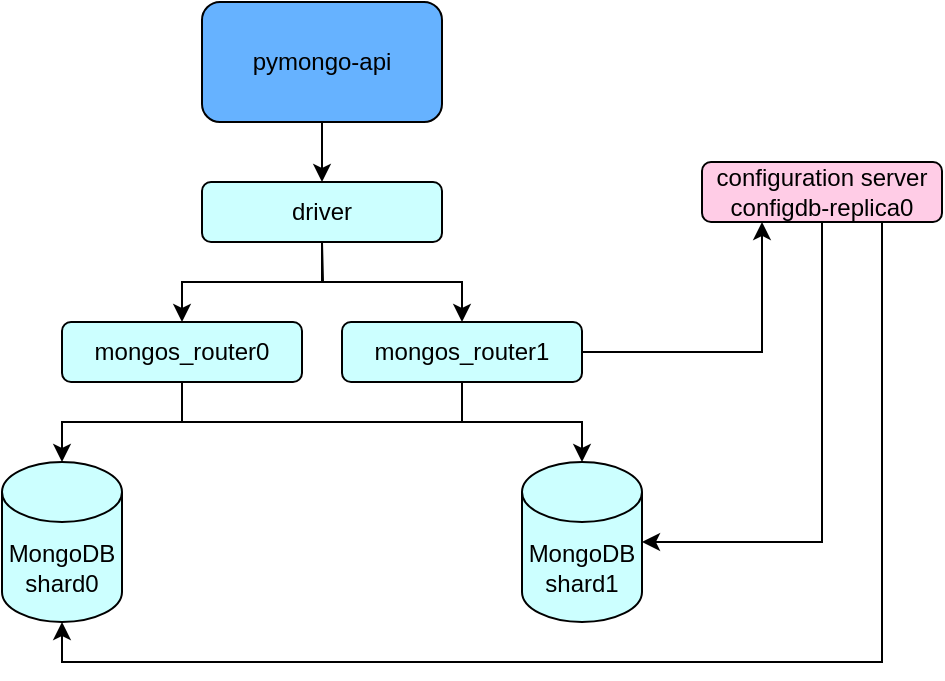 <mxfile version="26.0.16" pages="5">
  <diagram name="Page-1" id="-H_mtQnk-PTXWXPvYvuk">
    <mxGraphModel dx="1362" dy="759" grid="1" gridSize="10" guides="1" tooltips="1" connect="1" arrows="1" fold="1" page="1" pageScale="1" pageWidth="1169" pageHeight="827" math="0" shadow="0">
      <root>
        <mxCell id="0" />
        <mxCell id="1" parent="0" />
        <mxCell id="WSnA5-x1mdIYiLV2-wAh-1" value="MongoDB&lt;div&gt;shard0&lt;/div&gt;" style="shape=cylinder3;whiteSpace=wrap;html=1;boundedLbl=1;backgroundOutline=1;size=15;fillColor=#CCFFFF;" parent="1" vertex="1">
          <mxGeometry x="70" y="270" width="60" height="80" as="geometry" />
        </mxCell>
        <mxCell id="WSnA5-x1mdIYiLV2-wAh-2" value="pymongo-api" style="rounded=1;whiteSpace=wrap;html=1;fillColor=#66B2FF;" parent="1" vertex="1">
          <mxGeometry x="170" y="40" width="120" height="60" as="geometry" />
        </mxCell>
        <mxCell id="WSnA5-x1mdIYiLV2-wAh-3" style="edgeStyle=orthogonalEdgeStyle;rounded=0;orthogonalLoop=1;jettySize=auto;html=1;entryX=0.5;entryY=0;entryDx=0;entryDy=0;exitX=0.5;exitY=1;exitDx=0;exitDy=0;" parent="1" source="WSnA5-x1mdIYiLV2-wAh-2" target="WSnA5-x1mdIYiLV2-wAh-6" edge="1">
          <mxGeometry relative="1" as="geometry">
            <mxPoint x="300" y="100" as="sourcePoint" />
            <mxPoint x="310" y="350" as="targetPoint" />
          </mxGeometry>
        </mxCell>
        <mxCell id="WSnA5-x1mdIYiLV2-wAh-5" style="edgeStyle=orthogonalEdgeStyle;rounded=0;orthogonalLoop=1;jettySize=auto;html=1;exitX=0.5;exitY=1;exitDx=0;exitDy=0;entryX=0.5;entryY=0;entryDx=0;entryDy=0;" parent="1" source="WSnA5-x1mdIYiLV2-wAh-6" target="WSnA5-x1mdIYiLV2-wAh-10" edge="1">
          <mxGeometry relative="1" as="geometry" />
        </mxCell>
        <mxCell id="WSnA5-x1mdIYiLV2-wAh-6" value="driver" style="rounded=1;whiteSpace=wrap;html=1;fillColor=#CCFFFF;" parent="1" vertex="1">
          <mxGeometry x="170" y="130" width="120" height="30" as="geometry" />
        </mxCell>
        <mxCell id="9y3pMHobmWVX0Rt306ks-1" style="edgeStyle=orthogonalEdgeStyle;rounded=0;orthogonalLoop=1;jettySize=auto;html=1;exitX=1;exitY=0.5;exitDx=0;exitDy=0;entryX=0.25;entryY=1;entryDx=0;entryDy=0;" parent="1" source="WSnA5-x1mdIYiLV2-wAh-10" target="WSnA5-x1mdIYiLV2-wAh-11" edge="1">
          <mxGeometry relative="1" as="geometry" />
        </mxCell>
        <mxCell id="WSnA5-x1mdIYiLV2-wAh-10" value="mongos_router1" style="rounded=1;whiteSpace=wrap;html=1;fillColor=#CCFFFF;" parent="1" vertex="1">
          <mxGeometry x="240" y="200" width="120" height="30" as="geometry" />
        </mxCell>
        <mxCell id="WSnA5-x1mdIYiLV2-wAh-11" value="configuration server&lt;div&gt;configdb-replica0&lt;/div&gt;" style="rounded=1;whiteSpace=wrap;html=1;fillColor=#FFCCE6;" parent="1" vertex="1">
          <mxGeometry x="420" y="120" width="120" height="30" as="geometry" />
        </mxCell>
        <mxCell id="WSnA5-x1mdIYiLV2-wAh-13" value="MongoDB&lt;div&gt;shard1&lt;/div&gt;" style="shape=cylinder3;whiteSpace=wrap;html=1;boundedLbl=1;backgroundOutline=1;size=15;fillColor=#CCFFFF;" parent="1" vertex="1">
          <mxGeometry x="330" y="270" width="60" height="80" as="geometry" />
        </mxCell>
        <mxCell id="WSnA5-x1mdIYiLV2-wAh-14" style="edgeStyle=orthogonalEdgeStyle;rounded=0;orthogonalLoop=1;jettySize=auto;html=1;exitX=0.5;exitY=1;exitDx=0;exitDy=0;entryX=0.5;entryY=0;entryDx=0;entryDy=0;entryPerimeter=0;" parent="1" source="WSnA5-x1mdIYiLV2-wAh-10" target="WSnA5-x1mdIYiLV2-wAh-13" edge="1">
          <mxGeometry relative="1" as="geometry" />
        </mxCell>
        <mxCell id="WSnA5-x1mdIYiLV2-wAh-15" style="edgeStyle=orthogonalEdgeStyle;rounded=0;orthogonalLoop=1;jettySize=auto;html=1;exitX=0.5;exitY=1;exitDx=0;exitDy=0;entryX=1;entryY=0.5;entryDx=0;entryDy=0;entryPerimeter=0;" parent="1" source="WSnA5-x1mdIYiLV2-wAh-11" target="WSnA5-x1mdIYiLV2-wAh-13" edge="1">
          <mxGeometry relative="1" as="geometry" />
        </mxCell>
        <mxCell id="WSnA5-x1mdIYiLV2-wAh-16" style="edgeStyle=orthogonalEdgeStyle;rounded=0;orthogonalLoop=1;jettySize=auto;html=1;exitX=0.75;exitY=1;exitDx=0;exitDy=0;entryX=0.5;entryY=1;entryDx=0;entryDy=0;entryPerimeter=0;" parent="1" source="WSnA5-x1mdIYiLV2-wAh-11" target="WSnA5-x1mdIYiLV2-wAh-1" edge="1">
          <mxGeometry relative="1" as="geometry" />
        </mxCell>
        <mxCell id="WSnA5-x1mdIYiLV2-wAh-17" style="edgeStyle=orthogonalEdgeStyle;rounded=0;orthogonalLoop=1;jettySize=auto;html=1;exitX=0.5;exitY=1;exitDx=0;exitDy=0;entryX=0.5;entryY=0;entryDx=0;entryDy=0;entryPerimeter=0;" parent="1" source="WSnA5-x1mdIYiLV2-wAh-10" target="WSnA5-x1mdIYiLV2-wAh-1" edge="1">
          <mxGeometry relative="1" as="geometry" />
        </mxCell>
        <mxCell id="WK_xbEOY-K4-X5TessV_-2" style="edgeStyle=orthogonalEdgeStyle;rounded=0;orthogonalLoop=1;jettySize=auto;html=1;exitX=0.5;exitY=0;exitDx=0;exitDy=0;startArrow=classic;startFill=1;endArrow=none;" edge="1" parent="1" source="WK_xbEOY-K4-X5TessV_-1">
          <mxGeometry relative="1" as="geometry">
            <mxPoint x="230" y="160" as="targetPoint" />
          </mxGeometry>
        </mxCell>
        <mxCell id="WK_xbEOY-K4-X5TessV_-3" style="edgeStyle=orthogonalEdgeStyle;rounded=0;orthogonalLoop=1;jettySize=auto;html=1;exitX=0.5;exitY=1;exitDx=0;exitDy=0;endArrow=none;startFill=0;" edge="1" parent="1" source="WK_xbEOY-K4-X5TessV_-1">
          <mxGeometry relative="1" as="geometry">
            <mxPoint x="160" y="250" as="targetPoint" />
          </mxGeometry>
        </mxCell>
        <mxCell id="WK_xbEOY-K4-X5TessV_-1" value="mongos_router0" style="rounded=1;whiteSpace=wrap;html=1;fillColor=#CCFFFF;" vertex="1" parent="1">
          <mxGeometry x="100" y="200" width="120" height="30" as="geometry" />
        </mxCell>
      </root>
    </mxGraphModel>
  </diagram>
  <diagram id="VXlu9_CisAu1jhnruwTv" name="Page-2">
    <mxGraphModel dx="1362" dy="759" grid="1" gridSize="10" guides="1" tooltips="1" connect="1" arrows="1" fold="1" page="1" pageScale="1" pageWidth="850" pageHeight="1100" math="0" shadow="0">
      <root>
        <mxCell id="0" />
        <mxCell id="1" parent="0" />
        <mxCell id="k7QDbzg3p2FDXaMGxmuI-1" value="MongoDB&lt;div&gt;shard0&lt;/div&gt;" style="shape=cylinder3;whiteSpace=wrap;html=1;boundedLbl=1;backgroundOutline=1;size=15;fillColor=#CCFFFF;" parent="1" vertex="1">
          <mxGeometry x="50" y="270" width="100" height="80" as="geometry" />
        </mxCell>
        <mxCell id="k7QDbzg3p2FDXaMGxmuI-2" value="pymongo-api" style="rounded=1;whiteSpace=wrap;html=1;fillColor=#66B2FF;" parent="1" vertex="1">
          <mxGeometry x="170" y="40" width="120" height="60" as="geometry" />
        </mxCell>
        <mxCell id="k7QDbzg3p2FDXaMGxmuI-3" style="edgeStyle=orthogonalEdgeStyle;rounded=0;orthogonalLoop=1;jettySize=auto;html=1;entryX=0.5;entryY=0;entryDx=0;entryDy=0;exitX=0.5;exitY=1;exitDx=0;exitDy=0;" parent="1" source="k7QDbzg3p2FDXaMGxmuI-2" target="k7QDbzg3p2FDXaMGxmuI-6" edge="1">
          <mxGeometry relative="1" as="geometry">
            <mxPoint x="300" y="100" as="sourcePoint" />
            <mxPoint x="310" y="350" as="targetPoint" />
          </mxGeometry>
        </mxCell>
        <mxCell id="k7QDbzg3p2FDXaMGxmuI-4" style="edgeStyle=orthogonalEdgeStyle;rounded=0;orthogonalLoop=1;jettySize=auto;html=1;exitX=0.25;exitY=1;exitDx=0;exitDy=0;entryX=0.5;entryY=0;entryDx=0;entryDy=0;" parent="1" source="k7QDbzg3p2FDXaMGxmuI-6" target="k7QDbzg3p2FDXaMGxmuI-7" edge="1">
          <mxGeometry relative="1" as="geometry" />
        </mxCell>
        <mxCell id="k7QDbzg3p2FDXaMGxmuI-5" style="edgeStyle=orthogonalEdgeStyle;rounded=0;orthogonalLoop=1;jettySize=auto;html=1;exitX=0.75;exitY=1;exitDx=0;exitDy=0;entryX=0.5;entryY=0;entryDx=0;entryDy=0;" parent="1" source="k7QDbzg3p2FDXaMGxmuI-6" target="k7QDbzg3p2FDXaMGxmuI-10" edge="1">
          <mxGeometry relative="1" as="geometry" />
        </mxCell>
        <mxCell id="k7QDbzg3p2FDXaMGxmuI-6" value="driver" style="rounded=1;whiteSpace=wrap;html=1;fillColor=#CCFFFF;" parent="1" vertex="1">
          <mxGeometry x="170" y="130" width="120" height="30" as="geometry" />
        </mxCell>
        <mxCell id="k7QDbzg3p2FDXaMGxmuI-7" value="mongos_router0" style="rounded=1;whiteSpace=wrap;html=1;fillColor=#CCFFFF;" parent="1" vertex="1">
          <mxGeometry x="40" y="200" width="120" height="30" as="geometry" />
        </mxCell>
        <mxCell id="k7QDbzg3p2FDXaMGxmuI-8" style="edgeStyle=orthogonalEdgeStyle;rounded=0;orthogonalLoop=1;jettySize=auto;html=1;exitX=0.75;exitY=0;exitDx=0;exitDy=0;entryX=0;entryY=0.5;entryDx=0;entryDy=0;" parent="1" source="k7QDbzg3p2FDXaMGxmuI-10" target="k7QDbzg3p2FDXaMGxmuI-11" edge="1">
          <mxGeometry relative="1" as="geometry" />
        </mxCell>
        <mxCell id="k7QDbzg3p2FDXaMGxmuI-9" style="edgeStyle=orthogonalEdgeStyle;rounded=0;orthogonalLoop=1;jettySize=auto;html=1;exitX=0;exitY=0.5;exitDx=0;exitDy=0;entryX=1;entryY=0.5;entryDx=0;entryDy=0;endArrow=none;endFill=0;dashed=1;" parent="1" source="k7QDbzg3p2FDXaMGxmuI-10" target="k7QDbzg3p2FDXaMGxmuI-7" edge="1">
          <mxGeometry relative="1" as="geometry" />
        </mxCell>
        <mxCell id="6AtWcTfsB8by3P5lWvVg-1" style="edgeStyle=orthogonalEdgeStyle;rounded=0;orthogonalLoop=1;jettySize=auto;html=1;exitX=1;exitY=0.5;exitDx=0;exitDy=0;" edge="1" parent="1" source="k7QDbzg3p2FDXaMGxmuI-10" target="cMtPi9NHx2F710MO3dZG-1">
          <mxGeometry relative="1" as="geometry" />
        </mxCell>
        <mxCell id="6AtWcTfsB8by3P5lWvVg-7" style="edgeStyle=orthogonalEdgeStyle;rounded=0;orthogonalLoop=1;jettySize=auto;html=1;exitX=1;exitY=1;exitDx=0;exitDy=0;entryX=0;entryY=0.5;entryDx=0;entryDy=0;" edge="1" parent="1" source="k7QDbzg3p2FDXaMGxmuI-10" target="cMtPi9NHx2F710MO3dZG-2">
          <mxGeometry relative="1" as="geometry" />
        </mxCell>
        <mxCell id="k7QDbzg3p2FDXaMGxmuI-10" value="mongos_router1" style="rounded=1;whiteSpace=wrap;html=1;fillColor=#CCFFFF;" parent="1" vertex="1">
          <mxGeometry x="300" y="200" width="120" height="30" as="geometry" />
        </mxCell>
        <mxCell id="k7QDbzg3p2FDXaMGxmuI-11" value="configuration server&lt;br&gt;configdb-replica0" style="rounded=1;whiteSpace=wrap;html=1;fillColor=#FFCCE6;" parent="1" vertex="1">
          <mxGeometry x="430" y="120" width="120" height="30" as="geometry" />
        </mxCell>
        <mxCell id="k7QDbzg3p2FDXaMGxmuI-12" style="edgeStyle=orthogonalEdgeStyle;rounded=0;orthogonalLoop=1;jettySize=auto;html=1;exitX=0.5;exitY=1;exitDx=0;exitDy=0;entryX=0.5;entryY=0;entryDx=0;entryDy=0;entryPerimeter=0;" parent="1" source="k7QDbzg3p2FDXaMGxmuI-7" target="k7QDbzg3p2FDXaMGxmuI-1" edge="1">
          <mxGeometry relative="1" as="geometry" />
        </mxCell>
        <mxCell id="k7QDbzg3p2FDXaMGxmuI-13" value="MongoDB&lt;div&gt;shard1&lt;/div&gt;" style="shape=cylinder3;whiteSpace=wrap;html=1;boundedLbl=1;backgroundOutline=1;size=15;fillColor=#CCFFFF;" parent="1" vertex="1">
          <mxGeometry x="310" y="270" width="100" height="80" as="geometry" />
        </mxCell>
        <mxCell id="k7QDbzg3p2FDXaMGxmuI-14" style="edgeStyle=orthogonalEdgeStyle;rounded=0;orthogonalLoop=1;jettySize=auto;html=1;exitX=0.5;exitY=1;exitDx=0;exitDy=0;entryX=0.5;entryY=0;entryDx=0;entryDy=0;entryPerimeter=0;" parent="1" source="k7QDbzg3p2FDXaMGxmuI-10" target="k7QDbzg3p2FDXaMGxmuI-13" edge="1">
          <mxGeometry relative="1" as="geometry" />
        </mxCell>
        <mxCell id="k7QDbzg3p2FDXaMGxmuI-15" style="edgeStyle=orthogonalEdgeStyle;rounded=0;orthogonalLoop=1;jettySize=auto;html=1;exitX=0.25;exitY=1;exitDx=0;exitDy=0;entryX=1;entryY=0.5;entryDx=0;entryDy=0;" parent="1" source="k7QDbzg3p2FDXaMGxmuI-11" target="k7QDbzg3p2FDXaMGxmuI-21" edge="1">
          <mxGeometry relative="1" as="geometry" />
        </mxCell>
        <mxCell id="k7QDbzg3p2FDXaMGxmuI-17" style="edgeStyle=orthogonalEdgeStyle;rounded=0;orthogonalLoop=1;jettySize=auto;html=1;exitX=0.5;exitY=1;exitDx=0;exitDy=0;entryX=0.5;entryY=0;entryDx=0;entryDy=0;entryPerimeter=0;" parent="1" source="k7QDbzg3p2FDXaMGxmuI-10" target="k7QDbzg3p2FDXaMGxmuI-1" edge="1">
          <mxGeometry relative="1" as="geometry" />
        </mxCell>
        <mxCell id="k7QDbzg3p2FDXaMGxmuI-18" value="shard0-replica0" style="rounded=1;whiteSpace=wrap;html=1;fillColor=#CCFFFF;" parent="1" vertex="1">
          <mxGeometry x="50" y="350" width="100" height="30" as="geometry" />
        </mxCell>
        <mxCell id="k7QDbzg3p2FDXaMGxmuI-19" value="shard0-replica1" style="rounded=1;whiteSpace=wrap;html=1;fillColor=#CCFFFF;" parent="1" vertex="1">
          <mxGeometry x="50" y="380" width="100" height="30" as="geometry" />
        </mxCell>
        <mxCell id="k7QDbzg3p2FDXaMGxmuI-20" value="shard0-replica2" style="rounded=1;whiteSpace=wrap;html=1;fillColor=#CCFFFF;" parent="1" vertex="1">
          <mxGeometry x="50" y="410" width="100" height="30" as="geometry" />
        </mxCell>
        <mxCell id="6AtWcTfsB8by3P5lWvVg-3" style="edgeStyle=orthogonalEdgeStyle;rounded=0;orthogonalLoop=1;jettySize=auto;html=1;exitX=0;exitY=0.5;exitDx=0;exitDy=0;entryX=1;entryY=0.5;entryDx=0;entryDy=0;endArrow=none;startFill=0;dashed=1;dashPattern=1 4;" edge="1" parent="1" source="k7QDbzg3p2FDXaMGxmuI-21" target="k7QDbzg3p2FDXaMGxmuI-18">
          <mxGeometry relative="1" as="geometry" />
        </mxCell>
        <mxCell id="k7QDbzg3p2FDXaMGxmuI-21" value="shard1-replica0" style="rounded=1;whiteSpace=wrap;html=1;fillColor=#CCFFFF;" parent="1" vertex="1">
          <mxGeometry x="310" y="350" width="100" height="30" as="geometry" />
        </mxCell>
        <mxCell id="6AtWcTfsB8by3P5lWvVg-4" style="edgeStyle=orthogonalEdgeStyle;rounded=0;orthogonalLoop=1;jettySize=auto;html=1;exitX=0;exitY=0.5;exitDx=0;exitDy=0;entryX=1;entryY=0.5;entryDx=0;entryDy=0;dashed=1;dashPattern=1 4;endArrow=none;startFill=0;" edge="1" parent="1" source="k7QDbzg3p2FDXaMGxmuI-22" target="k7QDbzg3p2FDXaMGxmuI-19">
          <mxGeometry relative="1" as="geometry" />
        </mxCell>
        <mxCell id="k7QDbzg3p2FDXaMGxmuI-22" value="shard1-replica1" style="rounded=1;whiteSpace=wrap;html=1;fillColor=#CCFFFF;" parent="1" vertex="1">
          <mxGeometry x="310" y="380" width="100" height="30" as="geometry" />
        </mxCell>
        <mxCell id="6AtWcTfsB8by3P5lWvVg-5" style="edgeStyle=orthogonalEdgeStyle;rounded=0;orthogonalLoop=1;jettySize=auto;html=1;exitX=0;exitY=0.5;exitDx=0;exitDy=0;entryX=1;entryY=0.5;entryDx=0;entryDy=0;endArrow=none;startFill=0;dashed=1;dashPattern=1 4;" edge="1" parent="1" source="k7QDbzg3p2FDXaMGxmuI-23" target="k7QDbzg3p2FDXaMGxmuI-20">
          <mxGeometry relative="1" as="geometry" />
        </mxCell>
        <mxCell id="k7QDbzg3p2FDXaMGxmuI-23" value="shard1-replica2" style="rounded=1;whiteSpace=wrap;html=1;fillColor=#CCFFFF;" parent="1" vertex="1">
          <mxGeometry x="310" y="410" width="100" height="30" as="geometry" />
        </mxCell>
        <mxCell id="6AtWcTfsB8by3P5lWvVg-2" style="edgeStyle=orthogonalEdgeStyle;rounded=0;orthogonalLoop=1;jettySize=auto;html=1;exitX=0.25;exitY=1;exitDx=0;exitDy=0;entryX=1;entryY=0.5;entryDx=0;entryDy=0;" edge="1" parent="1" source="cMtPi9NHx2F710MO3dZG-1" target="k7QDbzg3p2FDXaMGxmuI-22">
          <mxGeometry relative="1" as="geometry" />
        </mxCell>
        <mxCell id="cMtPi9NHx2F710MO3dZG-1" value="configuration server&lt;br&gt;configdb-replica1" style="rounded=1;whiteSpace=wrap;html=1;fillColor=#FFCCE6;" vertex="1" parent="1">
          <mxGeometry x="490" y="170" width="120" height="30" as="geometry" />
        </mxCell>
        <mxCell id="6AtWcTfsB8by3P5lWvVg-6" style="edgeStyle=orthogonalEdgeStyle;rounded=0;orthogonalLoop=1;jettySize=auto;html=1;exitX=0.5;exitY=1;exitDx=0;exitDy=0;entryX=1;entryY=0.5;entryDx=0;entryDy=0;" edge="1" parent="1" source="cMtPi9NHx2F710MO3dZG-2" target="k7QDbzg3p2FDXaMGxmuI-23">
          <mxGeometry relative="1" as="geometry" />
        </mxCell>
        <mxCell id="cMtPi9NHx2F710MO3dZG-2" value="configuration server&lt;br&gt;configdb-replica2" style="rounded=1;whiteSpace=wrap;html=1;fillColor=#FFCCE6;" vertex="1" parent="1">
          <mxGeometry x="570" y="230" width="120" height="30" as="geometry" />
        </mxCell>
      </root>
    </mxGraphModel>
  </diagram>
  <diagram id="Xt3iuwkB4-udH6XL-i2N" name="Page-3">
    <mxGraphModel dx="1362" dy="759" grid="1" gridSize="10" guides="1" tooltips="1" connect="1" arrows="1" fold="1" page="1" pageScale="1" pageWidth="850" pageHeight="1100" math="0" shadow="0">
      <root>
        <mxCell id="0" />
        <mxCell id="1" parent="0" />
        <mxCell id="nRvHV6D1p8hapTJBDnVC-2" value="Replication group 2" style="points=[[0,0],[0.25,0],[0.5,0],[0.75,0],[1,0],[1,0.25],[1,0.5],[1,0.75],[1,1],[0.75,1],[0.5,1],[0.25,1],[0,1],[0,0.75],[0,0.5],[0,0.25]];outlineConnect=0;gradientColor=none;html=1;whiteSpace=wrap;fontSize=12;fontStyle=0;container=1;pointerEvents=0;collapsible=0;recursiveResize=0;shape=mxgraph.aws4.group;grIcon=mxgraph.aws4.group_on_premise;strokeColor=#3399FF;fillColor=none;verticalAlign=top;align=left;spacingLeft=30;fontColor=#5A6C86;dashed=1;" parent="1" vertex="1">
          <mxGeometry x="290" y="280" width="370" height="220" as="geometry" />
        </mxCell>
        <mxCell id="Zwm3uTW7E7hnhfE3bYVJ-1" value="MongoDB&lt;div&gt;shard0&lt;/div&gt;" style="shape=cylinder3;whiteSpace=wrap;html=1;boundedLbl=1;backgroundOutline=1;size=15;fillColor=#CCFFFF;" vertex="1" parent="1">
          <mxGeometry x="120" y="320" width="100" height="80" as="geometry" />
        </mxCell>
        <mxCell id="Zwm3uTW7E7hnhfE3bYVJ-2" value="pymongo_api" style="rounded=1;whiteSpace=wrap;html=1;fillColor=#66B2FF;" vertex="1" parent="1">
          <mxGeometry x="240" y="30" width="120" height="60" as="geometry" />
        </mxCell>
        <mxCell id="Zwm3uTW7E7hnhfE3bYVJ-3" style="edgeStyle=orthogonalEdgeStyle;rounded=0;orthogonalLoop=1;jettySize=auto;html=1;entryX=0.5;entryY=0;entryDx=0;entryDy=0;exitX=0.5;exitY=1;exitDx=0;exitDy=0;" edge="1" parent="1" source="Zwm3uTW7E7hnhfE3bYVJ-2" target="Zwm3uTW7E7hnhfE3bYVJ-6">
          <mxGeometry relative="1" as="geometry">
            <mxPoint x="370" y="90" as="sourcePoint" />
            <mxPoint x="380" y="340" as="targetPoint" />
          </mxGeometry>
        </mxCell>
        <mxCell id="Zwm3uTW7E7hnhfE3bYVJ-4" style="edgeStyle=orthogonalEdgeStyle;rounded=0;orthogonalLoop=1;jettySize=auto;html=1;exitX=0.25;exitY=1;exitDx=0;exitDy=0;entryX=0.5;entryY=0;entryDx=0;entryDy=0;" edge="1" parent="1" source="Zwm3uTW7E7hnhfE3bYVJ-6" target="Zwm3uTW7E7hnhfE3bYVJ-7">
          <mxGeometry relative="1" as="geometry" />
        </mxCell>
        <mxCell id="Zwm3uTW7E7hnhfE3bYVJ-5" style="edgeStyle=orthogonalEdgeStyle;rounded=0;orthogonalLoop=1;jettySize=auto;html=1;exitX=0.75;exitY=1;exitDx=0;exitDy=0;entryX=0.5;entryY=0;entryDx=0;entryDy=0;" edge="1" parent="1" source="Zwm3uTW7E7hnhfE3bYVJ-6" target="Zwm3uTW7E7hnhfE3bYVJ-12">
          <mxGeometry relative="1" as="geometry" />
        </mxCell>
        <mxCell id="Zwm3uTW7E7hnhfE3bYVJ-6" value="driver" style="rounded=1;whiteSpace=wrap;html=1;fillColor=#CCFFFF;" vertex="1" parent="1">
          <mxGeometry x="240" y="120" width="120" height="30" as="geometry" />
        </mxCell>
        <mxCell id="Zwm3uTW7E7hnhfE3bYVJ-7" value="mongos_router0" style="rounded=1;whiteSpace=wrap;html=1;fillColor=#CCFFFF;" vertex="1" parent="1">
          <mxGeometry x="110" y="190" width="120" height="30" as="geometry" />
        </mxCell>
        <mxCell id="Zwm3uTW7E7hnhfE3bYVJ-8" style="edgeStyle=orthogonalEdgeStyle;rounded=0;orthogonalLoop=1;jettySize=auto;html=1;exitX=0.75;exitY=0;exitDx=0;exitDy=0;entryX=0;entryY=0.5;entryDx=0;entryDy=0;" edge="1" parent="1" source="Zwm3uTW7E7hnhfE3bYVJ-12" target="Zwm3uTW7E7hnhfE3bYVJ-13">
          <mxGeometry relative="1" as="geometry" />
        </mxCell>
        <mxCell id="Zwm3uTW7E7hnhfE3bYVJ-9" style="edgeStyle=orthogonalEdgeStyle;rounded=0;orthogonalLoop=1;jettySize=auto;html=1;exitX=0;exitY=0.5;exitDx=0;exitDy=0;entryX=1;entryY=0.5;entryDx=0;entryDy=0;endArrow=none;endFill=0;dashed=1;" edge="1" parent="1" source="Zwm3uTW7E7hnhfE3bYVJ-12" target="Zwm3uTW7E7hnhfE3bYVJ-7">
          <mxGeometry relative="1" as="geometry" />
        </mxCell>
        <mxCell id="Zwm3uTW7E7hnhfE3bYVJ-10" style="edgeStyle=orthogonalEdgeStyle;rounded=0;orthogonalLoop=1;jettySize=auto;html=1;exitX=1;exitY=0.5;exitDx=0;exitDy=0;" edge="1" parent="1" source="Zwm3uTW7E7hnhfE3bYVJ-12" target="Zwm3uTW7E7hnhfE3bYVJ-29">
          <mxGeometry relative="1" as="geometry" />
        </mxCell>
        <mxCell id="Zwm3uTW7E7hnhfE3bYVJ-11" style="edgeStyle=orthogonalEdgeStyle;rounded=0;orthogonalLoop=1;jettySize=auto;html=1;exitX=1;exitY=1;exitDx=0;exitDy=0;entryX=0;entryY=0.5;entryDx=0;entryDy=0;" edge="1" parent="1" source="Zwm3uTW7E7hnhfE3bYVJ-12" target="Zwm3uTW7E7hnhfE3bYVJ-31">
          <mxGeometry relative="1" as="geometry" />
        </mxCell>
        <mxCell id="Zwm3uTW7E7hnhfE3bYVJ-12" value="mongos_router1" style="rounded=1;whiteSpace=wrap;html=1;fillColor=#CCFFFF;" vertex="1" parent="1">
          <mxGeometry x="370" y="190" width="120" height="30" as="geometry" />
        </mxCell>
        <mxCell id="Zwm3uTW7E7hnhfE3bYVJ-13" value="configuration server&lt;br&gt;configdb-replica0" style="rounded=1;whiteSpace=wrap;html=1;fillColor=#FFCCE6;" vertex="1" parent="1">
          <mxGeometry x="500" y="110" width="120" height="30" as="geometry" />
        </mxCell>
        <mxCell id="Zwm3uTW7E7hnhfE3bYVJ-14" style="edgeStyle=orthogonalEdgeStyle;rounded=0;orthogonalLoop=1;jettySize=auto;html=1;exitX=0.5;exitY=1;exitDx=0;exitDy=0;entryX=0.5;entryY=0;entryDx=0;entryDy=0;entryPerimeter=0;" edge="1" parent="1" source="Zwm3uTW7E7hnhfE3bYVJ-7" target="Zwm3uTW7E7hnhfE3bYVJ-1">
          <mxGeometry relative="1" as="geometry" />
        </mxCell>
        <mxCell id="Zwm3uTW7E7hnhfE3bYVJ-15" value="MongoDB&lt;div&gt;shard1&lt;/div&gt;" style="shape=cylinder3;whiteSpace=wrap;html=1;boundedLbl=1;backgroundOutline=1;size=15;fillColor=#CCFFFF;" vertex="1" parent="1">
          <mxGeometry x="380" y="320" width="100" height="80" as="geometry" />
        </mxCell>
        <mxCell id="Zwm3uTW7E7hnhfE3bYVJ-16" style="edgeStyle=orthogonalEdgeStyle;rounded=0;orthogonalLoop=1;jettySize=auto;html=1;exitX=0.5;exitY=1;exitDx=0;exitDy=0;entryX=0.5;entryY=0;entryDx=0;entryDy=0;entryPerimeter=0;" edge="1" parent="1" source="Zwm3uTW7E7hnhfE3bYVJ-12" target="Zwm3uTW7E7hnhfE3bYVJ-15">
          <mxGeometry relative="1" as="geometry" />
        </mxCell>
        <mxCell id="Zwm3uTW7E7hnhfE3bYVJ-17" style="edgeStyle=orthogonalEdgeStyle;rounded=0;orthogonalLoop=1;jettySize=auto;html=1;exitX=0.25;exitY=1;exitDx=0;exitDy=0;entryX=1;entryY=0.5;entryDx=0;entryDy=0;" edge="1" parent="1" source="Zwm3uTW7E7hnhfE3bYVJ-13" target="Zwm3uTW7E7hnhfE3bYVJ-23">
          <mxGeometry relative="1" as="geometry" />
        </mxCell>
        <mxCell id="Zwm3uTW7E7hnhfE3bYVJ-18" style="edgeStyle=orthogonalEdgeStyle;rounded=0;orthogonalLoop=1;jettySize=auto;html=1;exitX=0.5;exitY=1;exitDx=0;exitDy=0;entryX=0.5;entryY=0;entryDx=0;entryDy=0;entryPerimeter=0;" edge="1" parent="1" source="Zwm3uTW7E7hnhfE3bYVJ-12" target="Zwm3uTW7E7hnhfE3bYVJ-1">
          <mxGeometry relative="1" as="geometry" />
        </mxCell>
        <mxCell id="Zwm3uTW7E7hnhfE3bYVJ-19" value="shard0-replica0" style="rounded=1;whiteSpace=wrap;html=1;fillColor=#CCFFFF;" vertex="1" parent="1">
          <mxGeometry x="120" y="400" width="100" height="30" as="geometry" />
        </mxCell>
        <mxCell id="Zwm3uTW7E7hnhfE3bYVJ-20" value="shard0-replica1" style="rounded=1;whiteSpace=wrap;html=1;fillColor=#CCFFFF;" vertex="1" parent="1">
          <mxGeometry x="120" y="430" width="100" height="30" as="geometry" />
        </mxCell>
        <mxCell id="Zwm3uTW7E7hnhfE3bYVJ-21" value="shard0-replica2" style="rounded=1;whiteSpace=wrap;html=1;fillColor=#CCFFFF;" vertex="1" parent="1">
          <mxGeometry x="120" y="460" width="100" height="30" as="geometry" />
        </mxCell>
        <mxCell id="Zwm3uTW7E7hnhfE3bYVJ-22" style="edgeStyle=orthogonalEdgeStyle;rounded=0;orthogonalLoop=1;jettySize=auto;html=1;exitX=0;exitY=0.5;exitDx=0;exitDy=0;entryX=1;entryY=0.5;entryDx=0;entryDy=0;endArrow=none;startFill=0;dashed=1;dashPattern=1 4;" edge="1" parent="1" source="Zwm3uTW7E7hnhfE3bYVJ-23" target="Zwm3uTW7E7hnhfE3bYVJ-19">
          <mxGeometry relative="1" as="geometry" />
        </mxCell>
        <mxCell id="Zwm3uTW7E7hnhfE3bYVJ-23" value="shard1-replica0" style="rounded=1;whiteSpace=wrap;html=1;fillColor=#CCFFFF;" vertex="1" parent="1">
          <mxGeometry x="380" y="400" width="100" height="30" as="geometry" />
        </mxCell>
        <mxCell id="Zwm3uTW7E7hnhfE3bYVJ-24" style="edgeStyle=orthogonalEdgeStyle;rounded=0;orthogonalLoop=1;jettySize=auto;html=1;exitX=0;exitY=0.5;exitDx=0;exitDy=0;entryX=1;entryY=0.5;entryDx=0;entryDy=0;dashed=1;dashPattern=1 4;endArrow=none;startFill=0;" edge="1" parent="1" source="Zwm3uTW7E7hnhfE3bYVJ-25" target="Zwm3uTW7E7hnhfE3bYVJ-20">
          <mxGeometry relative="1" as="geometry" />
        </mxCell>
        <mxCell id="Zwm3uTW7E7hnhfE3bYVJ-25" value="shard1-replica1" style="rounded=1;whiteSpace=wrap;html=1;fillColor=#CCFFFF;" vertex="1" parent="1">
          <mxGeometry x="380" y="430" width="100" height="30" as="geometry" />
        </mxCell>
        <mxCell id="Zwm3uTW7E7hnhfE3bYVJ-26" style="edgeStyle=orthogonalEdgeStyle;rounded=0;orthogonalLoop=1;jettySize=auto;html=1;exitX=0;exitY=0.5;exitDx=0;exitDy=0;entryX=1;entryY=0.5;entryDx=0;entryDy=0;endArrow=none;startFill=0;dashed=1;dashPattern=1 4;" edge="1" parent="1" source="Zwm3uTW7E7hnhfE3bYVJ-27" target="Zwm3uTW7E7hnhfE3bYVJ-21">
          <mxGeometry relative="1" as="geometry" />
        </mxCell>
        <mxCell id="Zwm3uTW7E7hnhfE3bYVJ-27" value="shard1-replica2" style="rounded=1;whiteSpace=wrap;html=1;fillColor=#CCFFFF;" vertex="1" parent="1">
          <mxGeometry x="380" y="460" width="100" height="30" as="geometry" />
        </mxCell>
        <mxCell id="Zwm3uTW7E7hnhfE3bYVJ-28" style="edgeStyle=orthogonalEdgeStyle;rounded=0;orthogonalLoop=1;jettySize=auto;html=1;exitX=0.25;exitY=1;exitDx=0;exitDy=0;entryX=1;entryY=0.5;entryDx=0;entryDy=0;" edge="1" parent="1" source="Zwm3uTW7E7hnhfE3bYVJ-29" target="Zwm3uTW7E7hnhfE3bYVJ-25">
          <mxGeometry relative="1" as="geometry" />
        </mxCell>
        <mxCell id="Zwm3uTW7E7hnhfE3bYVJ-29" value="configuration server&lt;br&gt;configdb-replica1" style="rounded=1;whiteSpace=wrap;html=1;fillColor=#FFCCE6;" vertex="1" parent="1">
          <mxGeometry x="560" y="160" width="120" height="30" as="geometry" />
        </mxCell>
        <mxCell id="Zwm3uTW7E7hnhfE3bYVJ-30" style="edgeStyle=orthogonalEdgeStyle;rounded=0;orthogonalLoop=1;jettySize=auto;html=1;exitX=0.5;exitY=1;exitDx=0;exitDy=0;entryX=1;entryY=0.5;entryDx=0;entryDy=0;" edge="1" parent="1" source="Zwm3uTW7E7hnhfE3bYVJ-31" target="Zwm3uTW7E7hnhfE3bYVJ-27">
          <mxGeometry relative="1" as="geometry" />
        </mxCell>
        <mxCell id="Zwm3uTW7E7hnhfE3bYVJ-31" value="configuration server&lt;br&gt;configdb-replica2" style="rounded=1;whiteSpace=wrap;html=1;fillColor=#FFCCE6;" vertex="1" parent="1">
          <mxGeometry x="640" y="220" width="120" height="30" as="geometry" />
        </mxCell>
        <mxCell id="Zwm3uTW7E7hnhfE3bYVJ-32" value="redis_single" style="shape=cylinder3;whiteSpace=wrap;html=1;boundedLbl=1;backgroundOutline=1;size=15;fillColor=#FF6666;" vertex="1" parent="1">
          <mxGeometry x="540" y="20" width="100" height="80" as="geometry" />
        </mxCell>
        <mxCell id="Zwm3uTW7E7hnhfE3bYVJ-33" style="edgeStyle=orthogonalEdgeStyle;rounded=0;orthogonalLoop=1;jettySize=auto;html=1;exitX=1;exitY=0.5;exitDx=0;exitDy=0;entryX=0;entryY=0.5;entryDx=0;entryDy=0;entryPerimeter=0;" edge="1" parent="1" source="Zwm3uTW7E7hnhfE3bYVJ-2" target="Zwm3uTW7E7hnhfE3bYVJ-32">
          <mxGeometry relative="1" as="geometry" />
        </mxCell>
        <mxCell id="Zwm3uTW7E7hnhfE3bYVJ-34" value="Replication group 1" style="points=[[0,0],[0.25,0],[0.5,0],[0.75,0],[1,0],[1,0.25],[1,0.5],[1,0.75],[1,1],[0.75,1],[0.5,1],[0.25,1],[0,1],[0,0.75],[0,0.5],[0,0.25]];outlineConnect=0;gradientColor=none;html=1;whiteSpace=wrap;fontSize=12;fontStyle=0;container=1;pointerEvents=0;collapsible=0;recursiveResize=0;shape=mxgraph.aws4.group;grIcon=mxgraph.aws4.group_on_premise;strokeColor=#3399FF;fillColor=none;verticalAlign=top;align=left;spacingLeft=30;fontColor=#5A6C86;dashed=1;" vertex="1" parent="1">
          <mxGeometry x="20" y="280" width="250" height="220" as="geometry" />
        </mxCell>
      </root>
    </mxGraphModel>
  </diagram>
  <diagram id="8BgT1zjPZjKlmQz2vWL8" name="Page-4">
    <mxGraphModel dx="2212" dy="1859" grid="1" gridSize="10" guides="1" tooltips="1" connect="1" arrows="1" fold="1" page="1" pageScale="1" pageWidth="850" pageHeight="1100" math="0" shadow="0">
      <root>
        <mxCell id="0" />
        <mxCell id="1" parent="0" />
        <mxCell id="w4q2UKB8tlAieSkd5H2e-1" value="Replication group 2" style="points=[[0,0],[0.25,0],[0.5,0],[0.75,0],[1,0],[1,0.25],[1,0.5],[1,0.75],[1,1],[0.75,1],[0.5,1],[0.25,1],[0,1],[0,0.75],[0,0.5],[0,0.25]];outlineConnect=0;gradientColor=none;html=1;whiteSpace=wrap;fontSize=12;fontStyle=0;container=1;pointerEvents=0;collapsible=0;recursiveResize=0;shape=mxgraph.aws4.group;grIcon=mxgraph.aws4.group_on_premise;strokeColor=#3399FF;fillColor=none;verticalAlign=top;align=left;spacingLeft=30;fontColor=#5A6C86;dashed=1;" vertex="1" parent="1">
          <mxGeometry x="290" y="280" width="370" height="220" as="geometry" />
        </mxCell>
        <mxCell id="w4q2UKB8tlAieSkd5H2e-2" value="MongoDB&lt;div&gt;shard0&lt;/div&gt;" style="shape=cylinder3;whiteSpace=wrap;html=1;boundedLbl=1;backgroundOutline=1;size=15;fillColor=#CCFFFF;" vertex="1" parent="1">
          <mxGeometry x="120" y="320" width="100" height="80" as="geometry" />
        </mxCell>
        <mxCell id="xxfE4iJvNHMSc_jb7X8r-26" style="edgeStyle=orthogonalEdgeStyle;rounded=0;orthogonalLoop=1;jettySize=auto;html=1;exitX=0.75;exitY=0;exitDx=0;exitDy=0;entryX=0.75;entryY=1;entryDx=0;entryDy=0;" edge="1" parent="1" source="w4q2UKB8tlAieSkd5H2e-3" target="xxfE4iJvNHMSc_jb7X8r-7">
          <mxGeometry relative="1" as="geometry">
            <Array as="points">
              <mxPoint x="330" y="-20" />
              <mxPoint x="600" y="-20" />
            </Array>
          </mxGeometry>
        </mxCell>
        <mxCell id="xxfE4iJvNHMSc_jb7X8r-31" value="регистрация сервиса" style="edgeLabel;html=1;align=center;verticalAlign=middle;resizable=0;points=[];" vertex="1" connectable="0" parent="xxfE4iJvNHMSc_jb7X8r-26">
          <mxGeometry x="-0.239" y="-4" relative="1" as="geometry">
            <mxPoint as="offset" />
          </mxGeometry>
        </mxCell>
        <mxCell id="w4q2UKB8tlAieSkd5H2e-3" value="pymongo_api_2" style="rounded=1;whiteSpace=wrap;html=1;fillColor=#66B2FF;" vertex="1" parent="1">
          <mxGeometry x="240" y="30" width="120" height="60" as="geometry" />
        </mxCell>
        <mxCell id="w4q2UKB8tlAieSkd5H2e-4" style="edgeStyle=orthogonalEdgeStyle;rounded=0;orthogonalLoop=1;jettySize=auto;html=1;entryX=0.5;entryY=0;entryDx=0;entryDy=0;exitX=0.5;exitY=1;exitDx=0;exitDy=0;" edge="1" parent="1" source="w4q2UKB8tlAieSkd5H2e-3" target="w4q2UKB8tlAieSkd5H2e-7">
          <mxGeometry relative="1" as="geometry">
            <mxPoint x="370" y="90" as="sourcePoint" />
            <mxPoint x="380" y="340" as="targetPoint" />
          </mxGeometry>
        </mxCell>
        <mxCell id="w4q2UKB8tlAieSkd5H2e-5" style="edgeStyle=orthogonalEdgeStyle;rounded=0;orthogonalLoop=1;jettySize=auto;html=1;exitX=0.25;exitY=1;exitDx=0;exitDy=0;entryX=0.5;entryY=0;entryDx=0;entryDy=0;" edge="1" parent="1" source="w4q2UKB8tlAieSkd5H2e-7" target="w4q2UKB8tlAieSkd5H2e-8">
          <mxGeometry relative="1" as="geometry" />
        </mxCell>
        <mxCell id="w4q2UKB8tlAieSkd5H2e-6" style="edgeStyle=orthogonalEdgeStyle;rounded=0;orthogonalLoop=1;jettySize=auto;html=1;exitX=0.75;exitY=1;exitDx=0;exitDy=0;entryX=0.5;entryY=0;entryDx=0;entryDy=0;" edge="1" parent="1" source="w4q2UKB8tlAieSkd5H2e-7" target="w4q2UKB8tlAieSkd5H2e-13">
          <mxGeometry relative="1" as="geometry" />
        </mxCell>
        <mxCell id="w4q2UKB8tlAieSkd5H2e-7" value="driver" style="rounded=1;whiteSpace=wrap;html=1;fillColor=#CCFFFF;" vertex="1" parent="1">
          <mxGeometry x="240" y="120" width="120" height="30" as="geometry" />
        </mxCell>
        <mxCell id="w4q2UKB8tlAieSkd5H2e-8" value="mongos_router0" style="rounded=1;whiteSpace=wrap;html=1;fillColor=#CCFFFF;" vertex="1" parent="1">
          <mxGeometry x="110" y="190" width="120" height="30" as="geometry" />
        </mxCell>
        <mxCell id="w4q2UKB8tlAieSkd5H2e-9" style="edgeStyle=orthogonalEdgeStyle;rounded=0;orthogonalLoop=1;jettySize=auto;html=1;exitX=0.75;exitY=0;exitDx=0;exitDy=0;entryX=0;entryY=0.5;entryDx=0;entryDy=0;" edge="1" parent="1" source="w4q2UKB8tlAieSkd5H2e-13" target="w4q2UKB8tlAieSkd5H2e-14">
          <mxGeometry relative="1" as="geometry" />
        </mxCell>
        <mxCell id="w4q2UKB8tlAieSkd5H2e-10" style="edgeStyle=orthogonalEdgeStyle;rounded=0;orthogonalLoop=1;jettySize=auto;html=1;exitX=0;exitY=0.5;exitDx=0;exitDy=0;entryX=1;entryY=0.5;entryDx=0;entryDy=0;endArrow=none;endFill=0;dashed=1;" edge="1" parent="1" source="w4q2UKB8tlAieSkd5H2e-13" target="w4q2UKB8tlAieSkd5H2e-8">
          <mxGeometry relative="1" as="geometry" />
        </mxCell>
        <mxCell id="w4q2UKB8tlAieSkd5H2e-11" style="edgeStyle=orthogonalEdgeStyle;rounded=0;orthogonalLoop=1;jettySize=auto;html=1;exitX=1;exitY=0.5;exitDx=0;exitDy=0;" edge="1" parent="1" source="w4q2UKB8tlAieSkd5H2e-13" target="w4q2UKB8tlAieSkd5H2e-30">
          <mxGeometry relative="1" as="geometry" />
        </mxCell>
        <mxCell id="w4q2UKB8tlAieSkd5H2e-12" style="edgeStyle=orthogonalEdgeStyle;rounded=0;orthogonalLoop=1;jettySize=auto;html=1;exitX=1;exitY=1;exitDx=0;exitDy=0;entryX=0;entryY=0.5;entryDx=0;entryDy=0;" edge="1" parent="1" source="w4q2UKB8tlAieSkd5H2e-13" target="w4q2UKB8tlAieSkd5H2e-32">
          <mxGeometry relative="1" as="geometry" />
        </mxCell>
        <mxCell id="w4q2UKB8tlAieSkd5H2e-13" value="mongos_router1" style="rounded=1;whiteSpace=wrap;html=1;fillColor=#CCFFFF;" vertex="1" parent="1">
          <mxGeometry x="370" y="190" width="120" height="30" as="geometry" />
        </mxCell>
        <mxCell id="w4q2UKB8tlAieSkd5H2e-14" value="configuration server&lt;br&gt;configdb-replica0" style="rounded=1;whiteSpace=wrap;html=1;fillColor=#FFCCE6;" vertex="1" parent="1">
          <mxGeometry x="500" y="110" width="120" height="30" as="geometry" />
        </mxCell>
        <mxCell id="w4q2UKB8tlAieSkd5H2e-15" style="edgeStyle=orthogonalEdgeStyle;rounded=0;orthogonalLoop=1;jettySize=auto;html=1;exitX=0.5;exitY=1;exitDx=0;exitDy=0;entryX=0.5;entryY=0;entryDx=0;entryDy=0;entryPerimeter=0;" edge="1" parent="1" source="w4q2UKB8tlAieSkd5H2e-8" target="w4q2UKB8tlAieSkd5H2e-2">
          <mxGeometry relative="1" as="geometry" />
        </mxCell>
        <mxCell id="w4q2UKB8tlAieSkd5H2e-16" value="MongoDB&lt;div&gt;shard1&lt;/div&gt;" style="shape=cylinder3;whiteSpace=wrap;html=1;boundedLbl=1;backgroundOutline=1;size=15;fillColor=#CCFFFF;" vertex="1" parent="1">
          <mxGeometry x="380" y="320" width="100" height="80" as="geometry" />
        </mxCell>
        <mxCell id="w4q2UKB8tlAieSkd5H2e-17" style="edgeStyle=orthogonalEdgeStyle;rounded=0;orthogonalLoop=1;jettySize=auto;html=1;exitX=0.5;exitY=1;exitDx=0;exitDy=0;entryX=0.5;entryY=0;entryDx=0;entryDy=0;entryPerimeter=0;" edge="1" parent="1" source="w4q2UKB8tlAieSkd5H2e-13" target="w4q2UKB8tlAieSkd5H2e-16">
          <mxGeometry relative="1" as="geometry" />
        </mxCell>
        <mxCell id="w4q2UKB8tlAieSkd5H2e-18" style="edgeStyle=orthogonalEdgeStyle;rounded=0;orthogonalLoop=1;jettySize=auto;html=1;exitX=0.25;exitY=1;exitDx=0;exitDy=0;entryX=1;entryY=0.5;entryDx=0;entryDy=0;" edge="1" parent="1" source="w4q2UKB8tlAieSkd5H2e-14" target="w4q2UKB8tlAieSkd5H2e-24">
          <mxGeometry relative="1" as="geometry" />
        </mxCell>
        <mxCell id="w4q2UKB8tlAieSkd5H2e-19" style="edgeStyle=orthogonalEdgeStyle;rounded=0;orthogonalLoop=1;jettySize=auto;html=1;exitX=0.5;exitY=1;exitDx=0;exitDy=0;entryX=0.5;entryY=0;entryDx=0;entryDy=0;entryPerimeter=0;" edge="1" parent="1" source="w4q2UKB8tlAieSkd5H2e-13" target="w4q2UKB8tlAieSkd5H2e-2">
          <mxGeometry relative="1" as="geometry" />
        </mxCell>
        <mxCell id="w4q2UKB8tlAieSkd5H2e-20" value="shard0-replica0" style="rounded=1;whiteSpace=wrap;html=1;fillColor=#CCFFFF;" vertex="1" parent="1">
          <mxGeometry x="120" y="400" width="100" height="30" as="geometry" />
        </mxCell>
        <mxCell id="w4q2UKB8tlAieSkd5H2e-21" value="shard0-replica1" style="rounded=1;whiteSpace=wrap;html=1;fillColor=#CCFFFF;" vertex="1" parent="1">
          <mxGeometry x="120" y="430" width="100" height="30" as="geometry" />
        </mxCell>
        <mxCell id="w4q2UKB8tlAieSkd5H2e-22" value="shard0-replica2" style="rounded=1;whiteSpace=wrap;html=1;fillColor=#CCFFFF;" vertex="1" parent="1">
          <mxGeometry x="120" y="460" width="100" height="30" as="geometry" />
        </mxCell>
        <mxCell id="w4q2UKB8tlAieSkd5H2e-23" style="edgeStyle=orthogonalEdgeStyle;rounded=0;orthogonalLoop=1;jettySize=auto;html=1;exitX=0;exitY=0.5;exitDx=0;exitDy=0;entryX=1;entryY=0.5;entryDx=0;entryDy=0;endArrow=none;startFill=0;dashed=1;dashPattern=1 4;" edge="1" parent="1" source="w4q2UKB8tlAieSkd5H2e-24" target="w4q2UKB8tlAieSkd5H2e-20">
          <mxGeometry relative="1" as="geometry" />
        </mxCell>
        <mxCell id="w4q2UKB8tlAieSkd5H2e-24" value="shard1-replica0" style="rounded=1;whiteSpace=wrap;html=1;fillColor=#CCFFFF;" vertex="1" parent="1">
          <mxGeometry x="380" y="400" width="100" height="30" as="geometry" />
        </mxCell>
        <mxCell id="w4q2UKB8tlAieSkd5H2e-25" style="edgeStyle=orthogonalEdgeStyle;rounded=0;orthogonalLoop=1;jettySize=auto;html=1;exitX=0;exitY=0.5;exitDx=0;exitDy=0;entryX=1;entryY=0.5;entryDx=0;entryDy=0;dashed=1;dashPattern=1 4;endArrow=none;startFill=0;" edge="1" parent="1" source="w4q2UKB8tlAieSkd5H2e-26" target="w4q2UKB8tlAieSkd5H2e-21">
          <mxGeometry relative="1" as="geometry" />
        </mxCell>
        <mxCell id="w4q2UKB8tlAieSkd5H2e-26" value="shard1-replica1" style="rounded=1;whiteSpace=wrap;html=1;fillColor=#CCFFFF;" vertex="1" parent="1">
          <mxGeometry x="380" y="430" width="100" height="30" as="geometry" />
        </mxCell>
        <mxCell id="w4q2UKB8tlAieSkd5H2e-27" style="edgeStyle=orthogonalEdgeStyle;rounded=0;orthogonalLoop=1;jettySize=auto;html=1;exitX=0;exitY=0.5;exitDx=0;exitDy=0;entryX=1;entryY=0.5;entryDx=0;entryDy=0;endArrow=none;startFill=0;dashed=1;dashPattern=1 4;" edge="1" parent="1" source="w4q2UKB8tlAieSkd5H2e-28" target="w4q2UKB8tlAieSkd5H2e-22">
          <mxGeometry relative="1" as="geometry" />
        </mxCell>
        <mxCell id="w4q2UKB8tlAieSkd5H2e-28" value="shard1-replica2" style="rounded=1;whiteSpace=wrap;html=1;fillColor=#CCFFFF;" vertex="1" parent="1">
          <mxGeometry x="380" y="460" width="100" height="30" as="geometry" />
        </mxCell>
        <mxCell id="w4q2UKB8tlAieSkd5H2e-29" style="edgeStyle=orthogonalEdgeStyle;rounded=0;orthogonalLoop=1;jettySize=auto;html=1;exitX=0.25;exitY=1;exitDx=0;exitDy=0;entryX=1;entryY=0.5;entryDx=0;entryDy=0;" edge="1" parent="1" source="w4q2UKB8tlAieSkd5H2e-30" target="w4q2UKB8tlAieSkd5H2e-26">
          <mxGeometry relative="1" as="geometry" />
        </mxCell>
        <mxCell id="w4q2UKB8tlAieSkd5H2e-30" value="configuration server&lt;br&gt;configdb-replica1" style="rounded=1;whiteSpace=wrap;html=1;fillColor=#FFCCE6;" vertex="1" parent="1">
          <mxGeometry x="560" y="160" width="120" height="30" as="geometry" />
        </mxCell>
        <mxCell id="w4q2UKB8tlAieSkd5H2e-31" style="edgeStyle=orthogonalEdgeStyle;rounded=0;orthogonalLoop=1;jettySize=auto;html=1;exitX=0.5;exitY=1;exitDx=0;exitDy=0;entryX=1;entryY=0.5;entryDx=0;entryDy=0;" edge="1" parent="1" source="w4q2UKB8tlAieSkd5H2e-32" target="w4q2UKB8tlAieSkd5H2e-28">
          <mxGeometry relative="1" as="geometry" />
        </mxCell>
        <mxCell id="w4q2UKB8tlAieSkd5H2e-32" value="configuration server&lt;br&gt;configdb-replica2" style="rounded=1;whiteSpace=wrap;html=1;fillColor=#FFCCE6;" vertex="1" parent="1">
          <mxGeometry x="640" y="220" width="120" height="30" as="geometry" />
        </mxCell>
        <mxCell id="w4q2UKB8tlAieSkd5H2e-33" value="redis_single" style="shape=cylinder3;whiteSpace=wrap;html=1;boundedLbl=1;backgroundOutline=1;size=15;fillColor=#FF6666;" vertex="1" parent="1">
          <mxGeometry x="540" y="20" width="100" height="80" as="geometry" />
        </mxCell>
        <mxCell id="w4q2UKB8tlAieSkd5H2e-34" style="edgeStyle=orthogonalEdgeStyle;rounded=0;orthogonalLoop=1;jettySize=auto;html=1;exitX=1;exitY=0.5;exitDx=0;exitDy=0;entryX=0;entryY=0.5;entryDx=0;entryDy=0;entryPerimeter=0;" edge="1" parent="1" source="w4q2UKB8tlAieSkd5H2e-3" target="w4q2UKB8tlAieSkd5H2e-33">
          <mxGeometry relative="1" as="geometry" />
        </mxCell>
        <mxCell id="w4q2UKB8tlAieSkd5H2e-35" value="Replication group 1" style="points=[[0,0],[0.25,0],[0.5,0],[0.75,0],[1,0],[1,0.25],[1,0.5],[1,0.75],[1,1],[0.75,1],[0.5,1],[0.25,1],[0,1],[0,0.75],[0,0.5],[0,0.25]];outlineConnect=0;gradientColor=none;html=1;whiteSpace=wrap;fontSize=12;fontStyle=0;container=1;pointerEvents=0;collapsible=0;recursiveResize=0;shape=mxgraph.aws4.group;grIcon=mxgraph.aws4.group_on_premise;strokeColor=#3399FF;fillColor=none;verticalAlign=top;align=left;spacingLeft=30;fontColor=#5A6C86;dashed=1;" vertex="1" parent="1">
          <mxGeometry x="20" y="280" width="250" height="220" as="geometry" />
        </mxCell>
        <mxCell id="xxfE4iJvNHMSc_jb7X8r-5" style="edgeStyle=orthogonalEdgeStyle;rounded=0;orthogonalLoop=1;jettySize=auto;html=1;entryX=0.5;entryY=0;entryDx=0;entryDy=0;" edge="1" parent="1" source="xxfE4iJvNHMSc_jb7X8r-1" target="xxfE4iJvNHMSc_jb7X8r-3">
          <mxGeometry relative="1" as="geometry" />
        </mxCell>
        <mxCell id="xxfE4iJvNHMSc_jb7X8r-1" value="Actor" style="shape=umlActor;verticalLabelPosition=bottom;verticalAlign=top;html=1;outlineConnect=0;" vertex="1" parent="1">
          <mxGeometry x="105" y="-390" width="30" height="60" as="geometry" />
        </mxCell>
        <mxCell id="xxfE4iJvNHMSc_jb7X8r-22" style="edgeStyle=orthogonalEdgeStyle;rounded=0;orthogonalLoop=1;jettySize=auto;html=1;" edge="1" parent="1" source="xxfE4iJvNHMSc_jb7X8r-3" target="xxfE4iJvNHMSc_jb7X8r-6">
          <mxGeometry relative="1" as="geometry" />
        </mxCell>
        <mxCell id="xxfE4iJvNHMSc_jb7X8r-3" value="Сайт React" style="rounded=1;whiteSpace=wrap;html=1;" vertex="1" parent="1">
          <mxGeometry x="60" y="-280" width="120" height="40" as="geometry" />
        </mxCell>
        <mxCell id="xxfE4iJvNHMSc_jb7X8r-17" style="edgeStyle=orthogonalEdgeStyle;rounded=0;orthogonalLoop=1;jettySize=auto;html=1;exitX=0.75;exitY=1;exitDx=0;exitDy=0;entryX=0.5;entryY=0;entryDx=0;entryDy=0;" edge="1" parent="1" source="xxfE4iJvNHMSc_jb7X8r-6" target="w4q2UKB8tlAieSkd5H2e-3">
          <mxGeometry relative="1" as="geometry" />
        </mxCell>
        <mxCell id="xxfE4iJvNHMSc_jb7X8r-6" value="APISIX Gateway" style="rounded=1;whiteSpace=wrap;html=1;fillColor=#fff2cc;strokeColor=#d6b656;" vertex="1" parent="1">
          <mxGeometry x="30" y="-120" width="180" height="40" as="geometry" />
        </mxCell>
        <mxCell id="xxfE4iJvNHMSc_jb7X8r-7" value="Consul" style="rounded=1;whiteSpace=wrap;html=1;fillColor=#ffe6cc;strokeColor=#d79b00;" vertex="1" parent="1">
          <mxGeometry x="510" y="-200" width="120" height="40" as="geometry" />
        </mxCell>
        <mxCell id="xxfE4iJvNHMSc_jb7X8r-9" style="edgeStyle=orthogonalEdgeStyle;rounded=0;orthogonalLoop=1;jettySize=auto;html=1;exitX=0.5;exitY=1;exitDx=0;exitDy=0;entryX=0;entryY=0.5;entryDx=0;entryDy=0;" edge="1" parent="1" source="xxfE4iJvNHMSc_jb7X8r-8" target="w4q2UKB8tlAieSkd5H2e-7">
          <mxGeometry relative="1" as="geometry" />
        </mxCell>
        <mxCell id="xxfE4iJvNHMSc_jb7X8r-8" value="pymongo_api_0" style="rounded=1;whiteSpace=wrap;html=1;fillColor=#66B2FF;" vertex="1" parent="1">
          <mxGeometry x="-100" y="30" width="120" height="60" as="geometry" />
        </mxCell>
        <mxCell id="xxfE4iJvNHMSc_jb7X8r-11" style="edgeStyle=orthogonalEdgeStyle;rounded=0;orthogonalLoop=1;jettySize=auto;html=1;exitX=0.5;exitY=0;exitDx=0;exitDy=0;entryX=0.5;entryY=0;entryDx=0;entryDy=0;entryPerimeter=0;" edge="1" parent="1" source="xxfE4iJvNHMSc_jb7X8r-8" target="w4q2UKB8tlAieSkd5H2e-33">
          <mxGeometry relative="1" as="geometry" />
        </mxCell>
        <mxCell id="xxfE4iJvNHMSc_jb7X8r-13" style="edgeStyle=orthogonalEdgeStyle;rounded=0;orthogonalLoop=1;jettySize=auto;html=1;exitX=0.5;exitY=1;exitDx=0;exitDy=0;entryX=0;entryY=0.25;entryDx=0;entryDy=0;" edge="1" parent="1" source="xxfE4iJvNHMSc_jb7X8r-12" target="w4q2UKB8tlAieSkd5H2e-7">
          <mxGeometry relative="1" as="geometry" />
        </mxCell>
        <mxCell id="xxfE4iJvNHMSc_jb7X8r-12" value="pymongo_api_1" style="rounded=1;whiteSpace=wrap;html=1;fillColor=#66B2FF;" vertex="1" parent="1">
          <mxGeometry x="80" y="30" width="120" height="60" as="geometry" />
        </mxCell>
        <mxCell id="xxfE4iJvNHMSc_jb7X8r-14" style="edgeStyle=orthogonalEdgeStyle;rounded=0;orthogonalLoop=1;jettySize=auto;html=1;exitX=0.5;exitY=0;exitDx=0;exitDy=0;entryX=0.145;entryY=0;entryDx=0;entryDy=4.35;entryPerimeter=0;" edge="1" parent="1" source="xxfE4iJvNHMSc_jb7X8r-12" target="w4q2UKB8tlAieSkd5H2e-33">
          <mxGeometry relative="1" as="geometry" />
        </mxCell>
        <mxCell id="xxfE4iJvNHMSc_jb7X8r-15" style="edgeStyle=orthogonalEdgeStyle;rounded=0;orthogonalLoop=1;jettySize=auto;html=1;exitX=0.25;exitY=1;exitDx=0;exitDy=0;entryX=0.333;entryY=0.083;entryDx=0;entryDy=0;entryPerimeter=0;" edge="1" parent="1" source="xxfE4iJvNHMSc_jb7X8r-6" target="xxfE4iJvNHMSc_jb7X8r-8">
          <mxGeometry relative="1" as="geometry" />
        </mxCell>
        <mxCell id="xxfE4iJvNHMSc_jb7X8r-16" style="edgeStyle=orthogonalEdgeStyle;rounded=0;orthogonalLoop=1;jettySize=auto;html=1;exitX=0.5;exitY=1;exitDx=0;exitDy=0;entryX=0.317;entryY=0.067;entryDx=0;entryDy=0;entryPerimeter=0;" edge="1" parent="1" source="xxfE4iJvNHMSc_jb7X8r-6" target="xxfE4iJvNHMSc_jb7X8r-12">
          <mxGeometry relative="1" as="geometry" />
        </mxCell>
        <mxCell id="xxfE4iJvNHMSc_jb7X8r-20" style="edgeStyle=orthogonalEdgeStyle;rounded=0;orthogonalLoop=1;jettySize=auto;html=1;exitX=1;exitY=0.5;exitDx=0;exitDy=0;entryX=0;entryY=0.5;entryDx=0;entryDy=0;" edge="1" parent="1" source="xxfE4iJvNHMSc_jb7X8r-19" target="xxfE4iJvNHMSc_jb7X8r-7">
          <mxGeometry relative="1" as="geometry" />
        </mxCell>
        <mxCell id="xxfE4iJvNHMSc_jb7X8r-21" value="получить список сервисов" style="edgeLabel;html=1;align=center;verticalAlign=middle;resizable=0;points=[];" vertex="1" connectable="0" parent="xxfE4iJvNHMSc_jb7X8r-20">
          <mxGeometry x="-0.104" y="-4" relative="1" as="geometry">
            <mxPoint as="offset" />
          </mxGeometry>
        </mxCell>
        <mxCell id="xxfE4iJvNHMSc_jb7X8r-19" value="consul&amp;nbsp;kv" style="rounded=0;whiteSpace=wrap;html=1;fillColor=#ffe6cc;strokeColor=#d79b00;" vertex="1" parent="1">
          <mxGeometry x="170" y="-110" width="80" height="20" as="geometry" />
        </mxCell>
        <mxCell id="xxfE4iJvNHMSc_jb7X8r-23" style="edgeStyle=orthogonalEdgeStyle;rounded=0;orthogonalLoop=1;jettySize=auto;html=1;exitX=1;exitY=0;exitDx=0;exitDy=0;entryX=0.192;entryY=1.075;entryDx=0;entryDy=0;entryPerimeter=0;" edge="1" parent="1" source="xxfE4iJvNHMSc_jb7X8r-8" target="xxfE4iJvNHMSc_jb7X8r-7">
          <mxGeometry relative="1" as="geometry" />
        </mxCell>
        <mxCell id="xxfE4iJvNHMSc_jb7X8r-28" value="регистрация сервиса" style="edgeLabel;html=1;align=center;verticalAlign=middle;resizable=0;points=[];" vertex="1" connectable="0" parent="xxfE4iJvNHMSc_jb7X8r-23">
          <mxGeometry x="0.386" relative="1" as="geometry">
            <mxPoint as="offset" />
          </mxGeometry>
        </mxCell>
        <mxCell id="xxfE4iJvNHMSc_jb7X8r-25" style="edgeStyle=orthogonalEdgeStyle;rounded=0;orthogonalLoop=1;jettySize=auto;html=1;exitX=1;exitY=0.25;exitDx=0;exitDy=0;entryX=0.425;entryY=1;entryDx=0;entryDy=0;entryPerimeter=0;" edge="1" parent="1" source="xxfE4iJvNHMSc_jb7X8r-12" target="xxfE4iJvNHMSc_jb7X8r-7">
          <mxGeometry relative="1" as="geometry">
            <Array as="points">
              <mxPoint x="200" y="-40" />
              <mxPoint x="561" y="-40" />
            </Array>
          </mxGeometry>
        </mxCell>
        <mxCell id="xxfE4iJvNHMSc_jb7X8r-30" value="регистрация сервиса" style="edgeLabel;html=1;align=center;verticalAlign=middle;resizable=0;points=[];" vertex="1" connectable="0" parent="xxfE4iJvNHMSc_jb7X8r-25">
          <mxGeometry x="-0.014" relative="1" as="geometry">
            <mxPoint as="offset" />
          </mxGeometry>
        </mxCell>
      </root>
    </mxGraphModel>
  </diagram>
  <diagram name="Page-5" id="74yKgPSy3rLPfftEzIke">
    <mxGraphModel dx="2212" dy="1859" grid="1" gridSize="10" guides="1" tooltips="1" connect="1" arrows="1" fold="1" page="1" pageScale="1" pageWidth="850" pageHeight="1100" math="0" shadow="0">
      <root>
        <mxCell id="jOdMTLLHaUd-HtBqaE4S-0" />
        <mxCell id="jOdMTLLHaUd-HtBqaE4S-1" parent="jOdMTLLHaUd-HtBqaE4S-0" />
        <mxCell id="jOdMTLLHaUd-HtBqaE4S-2" value="Replication group 2" style="points=[[0,0],[0.25,0],[0.5,0],[0.75,0],[1,0],[1,0.25],[1,0.5],[1,0.75],[1,1],[0.75,1],[0.5,1],[0.25,1],[0,1],[0,0.75],[0,0.5],[0,0.25]];outlineConnect=0;gradientColor=none;html=1;whiteSpace=wrap;fontSize=12;fontStyle=0;container=1;pointerEvents=0;collapsible=0;recursiveResize=0;shape=mxgraph.aws4.group;grIcon=mxgraph.aws4.group_on_premise;strokeColor=#3399FF;fillColor=none;verticalAlign=top;align=left;spacingLeft=30;fontColor=#5A6C86;dashed=1;" vertex="1" parent="jOdMTLLHaUd-HtBqaE4S-1">
          <mxGeometry x="290" y="280" width="370" height="220" as="geometry" />
        </mxCell>
        <mxCell id="jOdMTLLHaUd-HtBqaE4S-3" value="MongoDB&lt;div&gt;shard0&lt;/div&gt;" style="shape=cylinder3;whiteSpace=wrap;html=1;boundedLbl=1;backgroundOutline=1;size=15;fillColor=#CCFFFF;" vertex="1" parent="jOdMTLLHaUd-HtBqaE4S-1">
          <mxGeometry x="120" y="320" width="100" height="80" as="geometry" />
        </mxCell>
        <mxCell id="jOdMTLLHaUd-HtBqaE4S-4" style="edgeStyle=orthogonalEdgeStyle;rounded=0;orthogonalLoop=1;jettySize=auto;html=1;exitX=0.75;exitY=0;exitDx=0;exitDy=0;entryX=0.75;entryY=1;entryDx=0;entryDy=0;" edge="1" parent="jOdMTLLHaUd-HtBqaE4S-1" source="jOdMTLLHaUd-HtBqaE4S-6" target="jOdMTLLHaUd-HtBqaE4S-45">
          <mxGeometry relative="1" as="geometry">
            <Array as="points">
              <mxPoint x="330" y="-20" />
              <mxPoint x="600" y="-20" />
            </Array>
          </mxGeometry>
        </mxCell>
        <mxCell id="jOdMTLLHaUd-HtBqaE4S-5" value="регистрация сервиса" style="edgeLabel;html=1;align=center;verticalAlign=middle;resizable=0;points=[];" vertex="1" connectable="0" parent="jOdMTLLHaUd-HtBqaE4S-4">
          <mxGeometry x="-0.239" y="-4" relative="1" as="geometry">
            <mxPoint as="offset" />
          </mxGeometry>
        </mxCell>
        <mxCell id="jOdMTLLHaUd-HtBqaE4S-6" value="pymongo_api_2" style="rounded=1;whiteSpace=wrap;html=1;fillColor=#66B2FF;" vertex="1" parent="jOdMTLLHaUd-HtBqaE4S-1">
          <mxGeometry x="240" y="30" width="120" height="60" as="geometry" />
        </mxCell>
        <mxCell id="jOdMTLLHaUd-HtBqaE4S-7" style="edgeStyle=orthogonalEdgeStyle;rounded=0;orthogonalLoop=1;jettySize=auto;html=1;entryX=0.5;entryY=0;entryDx=0;entryDy=0;exitX=0.5;exitY=1;exitDx=0;exitDy=0;" edge="1" parent="jOdMTLLHaUd-HtBqaE4S-1" source="jOdMTLLHaUd-HtBqaE4S-6" target="jOdMTLLHaUd-HtBqaE4S-10">
          <mxGeometry relative="1" as="geometry">
            <mxPoint x="370" y="90" as="sourcePoint" />
            <mxPoint x="380" y="340" as="targetPoint" />
          </mxGeometry>
        </mxCell>
        <mxCell id="jOdMTLLHaUd-HtBqaE4S-8" style="edgeStyle=orthogonalEdgeStyle;rounded=0;orthogonalLoop=1;jettySize=auto;html=1;exitX=0.25;exitY=1;exitDx=0;exitDy=0;entryX=0.5;entryY=0;entryDx=0;entryDy=0;" edge="1" parent="jOdMTLLHaUd-HtBqaE4S-1" source="jOdMTLLHaUd-HtBqaE4S-10" target="jOdMTLLHaUd-HtBqaE4S-11">
          <mxGeometry relative="1" as="geometry" />
        </mxCell>
        <mxCell id="jOdMTLLHaUd-HtBqaE4S-9" style="edgeStyle=orthogonalEdgeStyle;rounded=0;orthogonalLoop=1;jettySize=auto;html=1;exitX=0.75;exitY=1;exitDx=0;exitDy=0;entryX=0.5;entryY=0;entryDx=0;entryDy=0;" edge="1" parent="jOdMTLLHaUd-HtBqaE4S-1" source="jOdMTLLHaUd-HtBqaE4S-10" target="jOdMTLLHaUd-HtBqaE4S-16">
          <mxGeometry relative="1" as="geometry" />
        </mxCell>
        <mxCell id="jOdMTLLHaUd-HtBqaE4S-10" value="driver" style="rounded=1;whiteSpace=wrap;html=1;fillColor=#CCFFFF;" vertex="1" parent="jOdMTLLHaUd-HtBqaE4S-1">
          <mxGeometry x="240" y="120" width="120" height="30" as="geometry" />
        </mxCell>
        <mxCell id="jOdMTLLHaUd-HtBqaE4S-11" value="mongos_router0" style="rounded=1;whiteSpace=wrap;html=1;fillColor=#CCFFFF;" vertex="1" parent="jOdMTLLHaUd-HtBqaE4S-1">
          <mxGeometry x="110" y="190" width="120" height="30" as="geometry" />
        </mxCell>
        <mxCell id="jOdMTLLHaUd-HtBqaE4S-12" style="edgeStyle=orthogonalEdgeStyle;rounded=0;orthogonalLoop=1;jettySize=auto;html=1;exitX=0.75;exitY=0;exitDx=0;exitDy=0;entryX=0;entryY=0.5;entryDx=0;entryDy=0;" edge="1" parent="jOdMTLLHaUd-HtBqaE4S-1" source="jOdMTLLHaUd-HtBqaE4S-16" target="jOdMTLLHaUd-HtBqaE4S-17">
          <mxGeometry relative="1" as="geometry" />
        </mxCell>
        <mxCell id="jOdMTLLHaUd-HtBqaE4S-13" style="edgeStyle=orthogonalEdgeStyle;rounded=0;orthogonalLoop=1;jettySize=auto;html=1;exitX=0;exitY=0.5;exitDx=0;exitDy=0;entryX=1;entryY=0.5;entryDx=0;entryDy=0;endArrow=none;endFill=0;dashed=1;" edge="1" parent="jOdMTLLHaUd-HtBqaE4S-1" source="jOdMTLLHaUd-HtBqaE4S-16" target="jOdMTLLHaUd-HtBqaE4S-11">
          <mxGeometry relative="1" as="geometry" />
        </mxCell>
        <mxCell id="jOdMTLLHaUd-HtBqaE4S-14" style="edgeStyle=orthogonalEdgeStyle;rounded=0;orthogonalLoop=1;jettySize=auto;html=1;exitX=1;exitY=0.5;exitDx=0;exitDy=0;" edge="1" parent="jOdMTLLHaUd-HtBqaE4S-1" source="jOdMTLLHaUd-HtBqaE4S-16" target="jOdMTLLHaUd-HtBqaE4S-33">
          <mxGeometry relative="1" as="geometry" />
        </mxCell>
        <mxCell id="jOdMTLLHaUd-HtBqaE4S-15" style="edgeStyle=orthogonalEdgeStyle;rounded=0;orthogonalLoop=1;jettySize=auto;html=1;exitX=1;exitY=1;exitDx=0;exitDy=0;entryX=0;entryY=0.5;entryDx=0;entryDy=0;" edge="1" parent="jOdMTLLHaUd-HtBqaE4S-1" source="jOdMTLLHaUd-HtBqaE4S-16" target="jOdMTLLHaUd-HtBqaE4S-35">
          <mxGeometry relative="1" as="geometry" />
        </mxCell>
        <mxCell id="jOdMTLLHaUd-HtBqaE4S-16" value="mongos_router1" style="rounded=1;whiteSpace=wrap;html=1;fillColor=#CCFFFF;" vertex="1" parent="jOdMTLLHaUd-HtBqaE4S-1">
          <mxGeometry x="370" y="190" width="120" height="30" as="geometry" />
        </mxCell>
        <mxCell id="jOdMTLLHaUd-HtBqaE4S-17" value="configuration server&lt;br&gt;configdb-replica0" style="rounded=1;whiteSpace=wrap;html=1;fillColor=#FFCCE6;" vertex="1" parent="jOdMTLLHaUd-HtBqaE4S-1">
          <mxGeometry x="500" y="110" width="120" height="30" as="geometry" />
        </mxCell>
        <mxCell id="jOdMTLLHaUd-HtBqaE4S-18" style="edgeStyle=orthogonalEdgeStyle;rounded=0;orthogonalLoop=1;jettySize=auto;html=1;exitX=0.5;exitY=1;exitDx=0;exitDy=0;entryX=0.5;entryY=0;entryDx=0;entryDy=0;entryPerimeter=0;" edge="1" parent="jOdMTLLHaUd-HtBqaE4S-1" source="jOdMTLLHaUd-HtBqaE4S-11" target="jOdMTLLHaUd-HtBqaE4S-3">
          <mxGeometry relative="1" as="geometry" />
        </mxCell>
        <mxCell id="jOdMTLLHaUd-HtBqaE4S-19" value="MongoDB&lt;div&gt;shard1&lt;/div&gt;" style="shape=cylinder3;whiteSpace=wrap;html=1;boundedLbl=1;backgroundOutline=1;size=15;fillColor=#CCFFFF;" vertex="1" parent="jOdMTLLHaUd-HtBqaE4S-1">
          <mxGeometry x="380" y="320" width="100" height="80" as="geometry" />
        </mxCell>
        <mxCell id="jOdMTLLHaUd-HtBqaE4S-20" style="edgeStyle=orthogonalEdgeStyle;rounded=0;orthogonalLoop=1;jettySize=auto;html=1;exitX=0.5;exitY=1;exitDx=0;exitDy=0;entryX=0.5;entryY=0;entryDx=0;entryDy=0;entryPerimeter=0;" edge="1" parent="jOdMTLLHaUd-HtBqaE4S-1" source="jOdMTLLHaUd-HtBqaE4S-16" target="jOdMTLLHaUd-HtBqaE4S-19">
          <mxGeometry relative="1" as="geometry" />
        </mxCell>
        <mxCell id="jOdMTLLHaUd-HtBqaE4S-21" style="edgeStyle=orthogonalEdgeStyle;rounded=0;orthogonalLoop=1;jettySize=auto;html=1;exitX=0.25;exitY=1;exitDx=0;exitDy=0;entryX=1;entryY=0.5;entryDx=0;entryDy=0;" edge="1" parent="jOdMTLLHaUd-HtBqaE4S-1" source="jOdMTLLHaUd-HtBqaE4S-17" target="jOdMTLLHaUd-HtBqaE4S-27">
          <mxGeometry relative="1" as="geometry" />
        </mxCell>
        <mxCell id="jOdMTLLHaUd-HtBqaE4S-22" style="edgeStyle=orthogonalEdgeStyle;rounded=0;orthogonalLoop=1;jettySize=auto;html=1;exitX=0.5;exitY=1;exitDx=0;exitDy=0;entryX=0.5;entryY=0;entryDx=0;entryDy=0;entryPerimeter=0;" edge="1" parent="jOdMTLLHaUd-HtBqaE4S-1" source="jOdMTLLHaUd-HtBqaE4S-16" target="jOdMTLLHaUd-HtBqaE4S-3">
          <mxGeometry relative="1" as="geometry" />
        </mxCell>
        <mxCell id="jOdMTLLHaUd-HtBqaE4S-23" value="shard0-replica0" style="rounded=1;whiteSpace=wrap;html=1;fillColor=#CCFFFF;" vertex="1" parent="jOdMTLLHaUd-HtBqaE4S-1">
          <mxGeometry x="120" y="400" width="100" height="30" as="geometry" />
        </mxCell>
        <mxCell id="jOdMTLLHaUd-HtBqaE4S-24" value="shard0-replica1" style="rounded=1;whiteSpace=wrap;html=1;fillColor=#CCFFFF;" vertex="1" parent="jOdMTLLHaUd-HtBqaE4S-1">
          <mxGeometry x="120" y="430" width="100" height="30" as="geometry" />
        </mxCell>
        <mxCell id="jOdMTLLHaUd-HtBqaE4S-25" value="shard0-replica2" style="rounded=1;whiteSpace=wrap;html=1;fillColor=#CCFFFF;" vertex="1" parent="jOdMTLLHaUd-HtBqaE4S-1">
          <mxGeometry x="120" y="460" width="100" height="30" as="geometry" />
        </mxCell>
        <mxCell id="jOdMTLLHaUd-HtBqaE4S-26" style="edgeStyle=orthogonalEdgeStyle;rounded=0;orthogonalLoop=1;jettySize=auto;html=1;exitX=0;exitY=0.5;exitDx=0;exitDy=0;entryX=1;entryY=0.5;entryDx=0;entryDy=0;endArrow=none;startFill=0;dashed=1;dashPattern=1 4;" edge="1" parent="jOdMTLLHaUd-HtBqaE4S-1" source="jOdMTLLHaUd-HtBqaE4S-27" target="jOdMTLLHaUd-HtBqaE4S-23">
          <mxGeometry relative="1" as="geometry" />
        </mxCell>
        <mxCell id="jOdMTLLHaUd-HtBqaE4S-27" value="shard1-replica0" style="rounded=1;whiteSpace=wrap;html=1;fillColor=#CCFFFF;" vertex="1" parent="jOdMTLLHaUd-HtBqaE4S-1">
          <mxGeometry x="380" y="400" width="100" height="30" as="geometry" />
        </mxCell>
        <mxCell id="jOdMTLLHaUd-HtBqaE4S-28" style="edgeStyle=orthogonalEdgeStyle;rounded=0;orthogonalLoop=1;jettySize=auto;html=1;exitX=0;exitY=0.5;exitDx=0;exitDy=0;entryX=1;entryY=0.5;entryDx=0;entryDy=0;dashed=1;dashPattern=1 4;endArrow=none;startFill=0;" edge="1" parent="jOdMTLLHaUd-HtBqaE4S-1" source="jOdMTLLHaUd-HtBqaE4S-29" target="jOdMTLLHaUd-HtBqaE4S-24">
          <mxGeometry relative="1" as="geometry" />
        </mxCell>
        <mxCell id="jOdMTLLHaUd-HtBqaE4S-29" value="shard1-replica1" style="rounded=1;whiteSpace=wrap;html=1;fillColor=#CCFFFF;" vertex="1" parent="jOdMTLLHaUd-HtBqaE4S-1">
          <mxGeometry x="380" y="430" width="100" height="30" as="geometry" />
        </mxCell>
        <mxCell id="jOdMTLLHaUd-HtBqaE4S-30" style="edgeStyle=orthogonalEdgeStyle;rounded=0;orthogonalLoop=1;jettySize=auto;html=1;exitX=0;exitY=0.5;exitDx=0;exitDy=0;entryX=1;entryY=0.5;entryDx=0;entryDy=0;endArrow=none;startFill=0;dashed=1;dashPattern=1 4;" edge="1" parent="jOdMTLLHaUd-HtBqaE4S-1" source="jOdMTLLHaUd-HtBqaE4S-31" target="jOdMTLLHaUd-HtBqaE4S-25">
          <mxGeometry relative="1" as="geometry" />
        </mxCell>
        <mxCell id="jOdMTLLHaUd-HtBqaE4S-31" value="shard1-replica2" style="rounded=1;whiteSpace=wrap;html=1;fillColor=#CCFFFF;" vertex="1" parent="jOdMTLLHaUd-HtBqaE4S-1">
          <mxGeometry x="380" y="460" width="100" height="30" as="geometry" />
        </mxCell>
        <mxCell id="jOdMTLLHaUd-HtBqaE4S-32" style="edgeStyle=orthogonalEdgeStyle;rounded=0;orthogonalLoop=1;jettySize=auto;html=1;exitX=0.25;exitY=1;exitDx=0;exitDy=0;entryX=1;entryY=0.5;entryDx=0;entryDy=0;" edge="1" parent="jOdMTLLHaUd-HtBqaE4S-1" source="jOdMTLLHaUd-HtBqaE4S-33" target="jOdMTLLHaUd-HtBqaE4S-29">
          <mxGeometry relative="1" as="geometry" />
        </mxCell>
        <mxCell id="jOdMTLLHaUd-HtBqaE4S-33" value="configuration server&lt;br&gt;configdb-replica1" style="rounded=1;whiteSpace=wrap;html=1;fillColor=#FFCCE6;" vertex="1" parent="jOdMTLLHaUd-HtBqaE4S-1">
          <mxGeometry x="560" y="160" width="120" height="30" as="geometry" />
        </mxCell>
        <mxCell id="jOdMTLLHaUd-HtBqaE4S-34" style="edgeStyle=orthogonalEdgeStyle;rounded=0;orthogonalLoop=1;jettySize=auto;html=1;exitX=0.5;exitY=1;exitDx=0;exitDy=0;entryX=1;entryY=0.5;entryDx=0;entryDy=0;" edge="1" parent="jOdMTLLHaUd-HtBqaE4S-1" source="jOdMTLLHaUd-HtBqaE4S-35" target="jOdMTLLHaUd-HtBqaE4S-31">
          <mxGeometry relative="1" as="geometry" />
        </mxCell>
        <mxCell id="jOdMTLLHaUd-HtBqaE4S-35" value="configuration server&lt;br&gt;configdb-replica2" style="rounded=1;whiteSpace=wrap;html=1;fillColor=#FFCCE6;" vertex="1" parent="jOdMTLLHaUd-HtBqaE4S-1">
          <mxGeometry x="640" y="220" width="120" height="30" as="geometry" />
        </mxCell>
        <mxCell id="jOdMTLLHaUd-HtBqaE4S-36" value="redis_single" style="shape=cylinder3;whiteSpace=wrap;html=1;boundedLbl=1;backgroundOutline=1;size=15;fillColor=#FF6666;" vertex="1" parent="jOdMTLLHaUd-HtBqaE4S-1">
          <mxGeometry x="540" y="20" width="100" height="80" as="geometry" />
        </mxCell>
        <mxCell id="jOdMTLLHaUd-HtBqaE4S-37" style="edgeStyle=orthogonalEdgeStyle;rounded=0;orthogonalLoop=1;jettySize=auto;html=1;exitX=1;exitY=0.5;exitDx=0;exitDy=0;entryX=0;entryY=0.5;entryDx=0;entryDy=0;entryPerimeter=0;" edge="1" parent="jOdMTLLHaUd-HtBqaE4S-1" source="jOdMTLLHaUd-HtBqaE4S-6" target="jOdMTLLHaUd-HtBqaE4S-36">
          <mxGeometry relative="1" as="geometry" />
        </mxCell>
        <mxCell id="jOdMTLLHaUd-HtBqaE4S-38" value="Replication group 1" style="points=[[0,0],[0.25,0],[0.5,0],[0.75,0],[1,0],[1,0.25],[1,0.5],[1,0.75],[1,1],[0.75,1],[0.5,1],[0.25,1],[0,1],[0,0.75],[0,0.5],[0,0.25]];outlineConnect=0;gradientColor=none;html=1;whiteSpace=wrap;fontSize=12;fontStyle=0;container=1;pointerEvents=0;collapsible=0;recursiveResize=0;shape=mxgraph.aws4.group;grIcon=mxgraph.aws4.group_on_premise;strokeColor=#3399FF;fillColor=none;verticalAlign=top;align=left;spacingLeft=30;fontColor=#5A6C86;dashed=1;" vertex="1" parent="jOdMTLLHaUd-HtBqaE4S-1">
          <mxGeometry x="20" y="280" width="250" height="220" as="geometry" />
        </mxCell>
        <mxCell id="jOdMTLLHaUd-HtBqaE4S-39" style="edgeStyle=orthogonalEdgeStyle;rounded=0;orthogonalLoop=1;jettySize=auto;html=1;entryX=0.5;entryY=0;entryDx=0;entryDy=0;" edge="1" parent="jOdMTLLHaUd-HtBqaE4S-1" source="jOdMTLLHaUd-HtBqaE4S-40">
          <mxGeometry relative="1" as="geometry">
            <mxPoint x="75" y="-400" as="targetPoint" />
          </mxGeometry>
        </mxCell>
        <mxCell id="jOdMTLLHaUd-HtBqaE4S-40" value="Europe" style="shape=umlActor;verticalLabelPosition=bottom;verticalAlign=top;html=1;outlineConnect=0;" vertex="1" parent="jOdMTLLHaUd-HtBqaE4S-1">
          <mxGeometry x="325" y="-510" width="30" height="60" as="geometry" />
        </mxCell>
        <mxCell id="jOdMTLLHaUd-HtBqaE4S-41" style="edgeStyle=orthogonalEdgeStyle;rounded=0;orthogonalLoop=1;jettySize=auto;html=1;" edge="1" parent="jOdMTLLHaUd-HtBqaE4S-1" source="jOdMTLLHaUd-HtBqaE4S-42" target="jOdMTLLHaUd-HtBqaE4S-44">
          <mxGeometry relative="1" as="geometry" />
        </mxCell>
        <mxCell id="7tcY02qysue5eR2Iml7W-12" style="edgeStyle=orthogonalEdgeStyle;rounded=0;orthogonalLoop=1;jettySize=auto;html=1;exitX=1;exitY=0.5;exitDx=0;exitDy=0;" edge="1" parent="jOdMTLLHaUd-HtBqaE4S-1" source="jOdMTLLHaUd-HtBqaE4S-42" target="7tcY02qysue5eR2Iml7W-10">
          <mxGeometry relative="1" as="geometry" />
        </mxCell>
        <mxCell id="jOdMTLLHaUd-HtBqaE4S-42" value="Сайт React(Laptop)" style="rounded=1;whiteSpace=wrap;html=1;" vertex="1" parent="jOdMTLLHaUd-HtBqaE4S-1">
          <mxGeometry x="60" y="-400" width="120" height="40" as="geometry" />
        </mxCell>
        <mxCell id="jOdMTLLHaUd-HtBqaE4S-43" style="edgeStyle=orthogonalEdgeStyle;rounded=0;orthogonalLoop=1;jettySize=auto;html=1;exitX=0.75;exitY=1;exitDx=0;exitDy=0;entryX=0.5;entryY=0;entryDx=0;entryDy=0;" edge="1" parent="jOdMTLLHaUd-HtBqaE4S-1" source="jOdMTLLHaUd-HtBqaE4S-44" target="jOdMTLLHaUd-HtBqaE4S-6">
          <mxGeometry relative="1" as="geometry" />
        </mxCell>
        <mxCell id="jOdMTLLHaUd-HtBqaE4S-44" value="APISIX Gateway" style="rounded=1;whiteSpace=wrap;html=1;fillColor=#fff2cc;strokeColor=#d6b656;" vertex="1" parent="jOdMTLLHaUd-HtBqaE4S-1">
          <mxGeometry x="30" y="-120" width="180" height="40" as="geometry" />
        </mxCell>
        <mxCell id="jOdMTLLHaUd-HtBqaE4S-45" value="Consul" style="rounded=1;whiteSpace=wrap;html=1;fillColor=#ffe6cc;strokeColor=#d79b00;" vertex="1" parent="jOdMTLLHaUd-HtBqaE4S-1">
          <mxGeometry x="510" y="-200" width="120" height="40" as="geometry" />
        </mxCell>
        <mxCell id="jOdMTLLHaUd-HtBqaE4S-46" style="edgeStyle=orthogonalEdgeStyle;rounded=0;orthogonalLoop=1;jettySize=auto;html=1;exitX=0.5;exitY=1;exitDx=0;exitDy=0;entryX=0;entryY=0.5;entryDx=0;entryDy=0;" edge="1" parent="jOdMTLLHaUd-HtBqaE4S-1" source="jOdMTLLHaUd-HtBqaE4S-47" target="jOdMTLLHaUd-HtBqaE4S-10">
          <mxGeometry relative="1" as="geometry" />
        </mxCell>
        <mxCell id="jOdMTLLHaUd-HtBqaE4S-47" value="pymongo_api_0" style="rounded=1;whiteSpace=wrap;html=1;fillColor=#66B2FF;" vertex="1" parent="jOdMTLLHaUd-HtBqaE4S-1">
          <mxGeometry x="-100" y="30" width="120" height="60" as="geometry" />
        </mxCell>
        <mxCell id="jOdMTLLHaUd-HtBqaE4S-48" style="edgeStyle=orthogonalEdgeStyle;rounded=0;orthogonalLoop=1;jettySize=auto;html=1;exitX=0.5;exitY=0;exitDx=0;exitDy=0;entryX=0.5;entryY=0;entryDx=0;entryDy=0;entryPerimeter=0;" edge="1" parent="jOdMTLLHaUd-HtBqaE4S-1" source="jOdMTLLHaUd-HtBqaE4S-47" target="jOdMTLLHaUd-HtBqaE4S-36">
          <mxGeometry relative="1" as="geometry" />
        </mxCell>
        <mxCell id="jOdMTLLHaUd-HtBqaE4S-49" style="edgeStyle=orthogonalEdgeStyle;rounded=0;orthogonalLoop=1;jettySize=auto;html=1;exitX=0.5;exitY=1;exitDx=0;exitDy=0;entryX=0;entryY=0.25;entryDx=0;entryDy=0;" edge="1" parent="jOdMTLLHaUd-HtBqaE4S-1" source="jOdMTLLHaUd-HtBqaE4S-50" target="jOdMTLLHaUd-HtBqaE4S-10">
          <mxGeometry relative="1" as="geometry" />
        </mxCell>
        <mxCell id="jOdMTLLHaUd-HtBqaE4S-50" value="pymongo_api_1" style="rounded=1;whiteSpace=wrap;html=1;fillColor=#66B2FF;" vertex="1" parent="jOdMTLLHaUd-HtBqaE4S-1">
          <mxGeometry x="80" y="30" width="120" height="60" as="geometry" />
        </mxCell>
        <mxCell id="jOdMTLLHaUd-HtBqaE4S-51" style="edgeStyle=orthogonalEdgeStyle;rounded=0;orthogonalLoop=1;jettySize=auto;html=1;exitX=0.5;exitY=0;exitDx=0;exitDy=0;entryX=0.145;entryY=0;entryDx=0;entryDy=4.35;entryPerimeter=0;" edge="1" parent="jOdMTLLHaUd-HtBqaE4S-1" source="jOdMTLLHaUd-HtBqaE4S-50" target="jOdMTLLHaUd-HtBqaE4S-36">
          <mxGeometry relative="1" as="geometry" />
        </mxCell>
        <mxCell id="jOdMTLLHaUd-HtBqaE4S-52" style="edgeStyle=orthogonalEdgeStyle;rounded=0;orthogonalLoop=1;jettySize=auto;html=1;exitX=0.25;exitY=1;exitDx=0;exitDy=0;entryX=0.333;entryY=0.083;entryDx=0;entryDy=0;entryPerimeter=0;" edge="1" parent="jOdMTLLHaUd-HtBqaE4S-1" source="jOdMTLLHaUd-HtBqaE4S-44" target="jOdMTLLHaUd-HtBqaE4S-47">
          <mxGeometry relative="1" as="geometry" />
        </mxCell>
        <mxCell id="jOdMTLLHaUd-HtBqaE4S-53" style="edgeStyle=orthogonalEdgeStyle;rounded=0;orthogonalLoop=1;jettySize=auto;html=1;exitX=0.5;exitY=1;exitDx=0;exitDy=0;entryX=0.317;entryY=0.067;entryDx=0;entryDy=0;entryPerimeter=0;" edge="1" parent="jOdMTLLHaUd-HtBqaE4S-1" source="jOdMTLLHaUd-HtBqaE4S-44" target="jOdMTLLHaUd-HtBqaE4S-50">
          <mxGeometry relative="1" as="geometry" />
        </mxCell>
        <mxCell id="jOdMTLLHaUd-HtBqaE4S-54" style="edgeStyle=orthogonalEdgeStyle;rounded=0;orthogonalLoop=1;jettySize=auto;html=1;exitX=1;exitY=0.5;exitDx=0;exitDy=0;entryX=0;entryY=0.5;entryDx=0;entryDy=0;" edge="1" parent="jOdMTLLHaUd-HtBqaE4S-1" source="jOdMTLLHaUd-HtBqaE4S-56" target="jOdMTLLHaUd-HtBqaE4S-45">
          <mxGeometry relative="1" as="geometry" />
        </mxCell>
        <mxCell id="jOdMTLLHaUd-HtBqaE4S-55" value="получить список сервисов" style="edgeLabel;html=1;align=center;verticalAlign=middle;resizable=0;points=[];" vertex="1" connectable="0" parent="jOdMTLLHaUd-HtBqaE4S-54">
          <mxGeometry x="-0.104" y="-4" relative="1" as="geometry">
            <mxPoint as="offset" />
          </mxGeometry>
        </mxCell>
        <mxCell id="jOdMTLLHaUd-HtBqaE4S-56" value="consul&amp;nbsp;kv" style="rounded=0;whiteSpace=wrap;html=1;fillColor=#ffe6cc;strokeColor=#d79b00;" vertex="1" parent="jOdMTLLHaUd-HtBqaE4S-1">
          <mxGeometry x="170" y="-110" width="80" height="20" as="geometry" />
        </mxCell>
        <mxCell id="jOdMTLLHaUd-HtBqaE4S-57" style="edgeStyle=orthogonalEdgeStyle;rounded=0;orthogonalLoop=1;jettySize=auto;html=1;exitX=1;exitY=0;exitDx=0;exitDy=0;entryX=0.192;entryY=1.075;entryDx=0;entryDy=0;entryPerimeter=0;" edge="1" parent="jOdMTLLHaUd-HtBqaE4S-1" source="jOdMTLLHaUd-HtBqaE4S-47" target="jOdMTLLHaUd-HtBqaE4S-45">
          <mxGeometry relative="1" as="geometry" />
        </mxCell>
        <mxCell id="jOdMTLLHaUd-HtBqaE4S-58" value="регистрация сервиса" style="edgeLabel;html=1;align=center;verticalAlign=middle;resizable=0;points=[];" vertex="1" connectable="0" parent="jOdMTLLHaUd-HtBqaE4S-57">
          <mxGeometry x="0.386" relative="1" as="geometry">
            <mxPoint as="offset" />
          </mxGeometry>
        </mxCell>
        <mxCell id="jOdMTLLHaUd-HtBqaE4S-59" style="edgeStyle=orthogonalEdgeStyle;rounded=0;orthogonalLoop=1;jettySize=auto;html=1;exitX=1;exitY=0.25;exitDx=0;exitDy=0;entryX=0.425;entryY=1;entryDx=0;entryDy=0;entryPerimeter=0;" edge="1" parent="jOdMTLLHaUd-HtBqaE4S-1" source="jOdMTLLHaUd-HtBqaE4S-50" target="jOdMTLLHaUd-HtBqaE4S-45">
          <mxGeometry relative="1" as="geometry">
            <Array as="points">
              <mxPoint x="200" y="-40" />
              <mxPoint x="561" y="-40" />
            </Array>
          </mxGeometry>
        </mxCell>
        <mxCell id="jOdMTLLHaUd-HtBqaE4S-60" value="регистрация сервиса" style="edgeLabel;html=1;align=center;verticalAlign=middle;resizable=0;points=[];" vertex="1" connectable="0" parent="jOdMTLLHaUd-HtBqaE4S-59">
          <mxGeometry x="-0.014" relative="1" as="geometry">
            <mxPoint as="offset" />
          </mxGeometry>
        </mxCell>
        <mxCell id="7tcY02qysue5eR2Iml7W-0" value="&lt;b&gt;CDN &lt;/b&gt;(Edge server USA)" style="shape=cylinder3;whiteSpace=wrap;html=1;boundedLbl=1;backgroundOutline=1;size=15;fillColor=#f8cecc;strokeColor=#b85450;" vertex="1" parent="jOdMTLLHaUd-HtBqaE4S-1">
          <mxGeometry x="430" y="-460" width="100" height="80" as="geometry" />
        </mxCell>
        <mxCell id="7tcY02qysue5eR2Iml7W-5" style="edgeStyle=orthogonalEdgeStyle;rounded=0;orthogonalLoop=1;jettySize=auto;html=1;entryX=0.5;entryY=0;entryDx=0;entryDy=0;" edge="1" parent="jOdMTLLHaUd-HtBqaE4S-1" source="7tcY02qysue5eR2Iml7W-6">
          <mxGeometry relative="1" as="geometry">
            <mxPoint x="155" y="-400" as="targetPoint" />
          </mxGeometry>
        </mxCell>
        <mxCell id="7tcY02qysue5eR2Iml7W-6" value="Asia" style="shape=umlActor;verticalLabelPosition=bottom;verticalAlign=top;html=1;outlineConnect=0;" vertex="1" parent="jOdMTLLHaUd-HtBqaE4S-1">
          <mxGeometry x="600" y="-610" width="30" height="60" as="geometry" />
        </mxCell>
        <mxCell id="7tcY02qysue5eR2Iml7W-7" style="edgeStyle=orthogonalEdgeStyle;rounded=0;orthogonalLoop=1;jettySize=auto;html=1;" edge="1" parent="jOdMTLLHaUd-HtBqaE4S-1" source="7tcY02qysue5eR2Iml7W-8">
          <mxGeometry relative="1" as="geometry">
            <mxPoint x="115" y="-400" as="targetPoint" />
          </mxGeometry>
        </mxCell>
        <mxCell id="7tcY02qysue5eR2Iml7W-8" value="USA" style="shape=umlActor;verticalLabelPosition=bottom;verticalAlign=top;html=1;outlineConnect=0;" vertex="1" parent="jOdMTLLHaUd-HtBqaE4S-1">
          <mxGeometry x="460" y="-560" width="30" height="60" as="geometry" />
        </mxCell>
        <mxCell id="7tcY02qysue5eR2Iml7W-9" value="&lt;b&gt;CDN &lt;/b&gt;(Edge server Asia)" style="shape=cylinder3;whiteSpace=wrap;html=1;boundedLbl=1;backgroundOutline=1;size=15;fillColor=#f8cecc;strokeColor=#b85450;" vertex="1" parent="jOdMTLLHaUd-HtBqaE4S-1">
          <mxGeometry x="570" y="-520" width="100" height="80" as="geometry" />
        </mxCell>
        <mxCell id="7tcY02qysue5eR2Iml7W-10" value="&lt;b&gt;CDN &lt;/b&gt;(Edge server Europe)" style="shape=cylinder3;whiteSpace=wrap;html=1;boundedLbl=1;backgroundOutline=1;size=15;fillColor=#f8cecc;strokeColor=#b85450;" vertex="1" parent="jOdMTLLHaUd-HtBqaE4S-1">
          <mxGeometry x="290" y="-420" width="100" height="80" as="geometry" />
        </mxCell>
        <mxCell id="7tcY02qysue5eR2Iml7W-14" style="edgeStyle=orthogonalEdgeStyle;rounded=0;orthogonalLoop=1;jettySize=auto;html=1;exitX=1;exitY=1;exitDx=0;exitDy=0;entryX=0.5;entryY=1;entryDx=0;entryDy=0;entryPerimeter=0;" edge="1" parent="jOdMTLLHaUd-HtBqaE4S-1" source="jOdMTLLHaUd-HtBqaE4S-42" target="7tcY02qysue5eR2Iml7W-0">
          <mxGeometry relative="1" as="geometry">
            <Array as="points">
              <mxPoint x="180" y="-320" />
              <mxPoint x="480" y="-320" />
            </Array>
          </mxGeometry>
        </mxCell>
        <mxCell id="7tcY02qysue5eR2Iml7W-15" style="edgeStyle=orthogonalEdgeStyle;rounded=0;orthogonalLoop=1;jettySize=auto;html=1;exitX=0.75;exitY=1;exitDx=0;exitDy=0;entryX=0.5;entryY=1;entryDx=0;entryDy=0;entryPerimeter=0;" edge="1" parent="jOdMTLLHaUd-HtBqaE4S-1" source="jOdMTLLHaUd-HtBqaE4S-42" target="7tcY02qysue5eR2Iml7W-9">
          <mxGeometry relative="1" as="geometry">
            <Array as="points">
              <mxPoint x="150" y="-290" />
              <mxPoint x="620" y="-290" />
            </Array>
          </mxGeometry>
        </mxCell>
      </root>
    </mxGraphModel>
  </diagram>
</mxfile>
